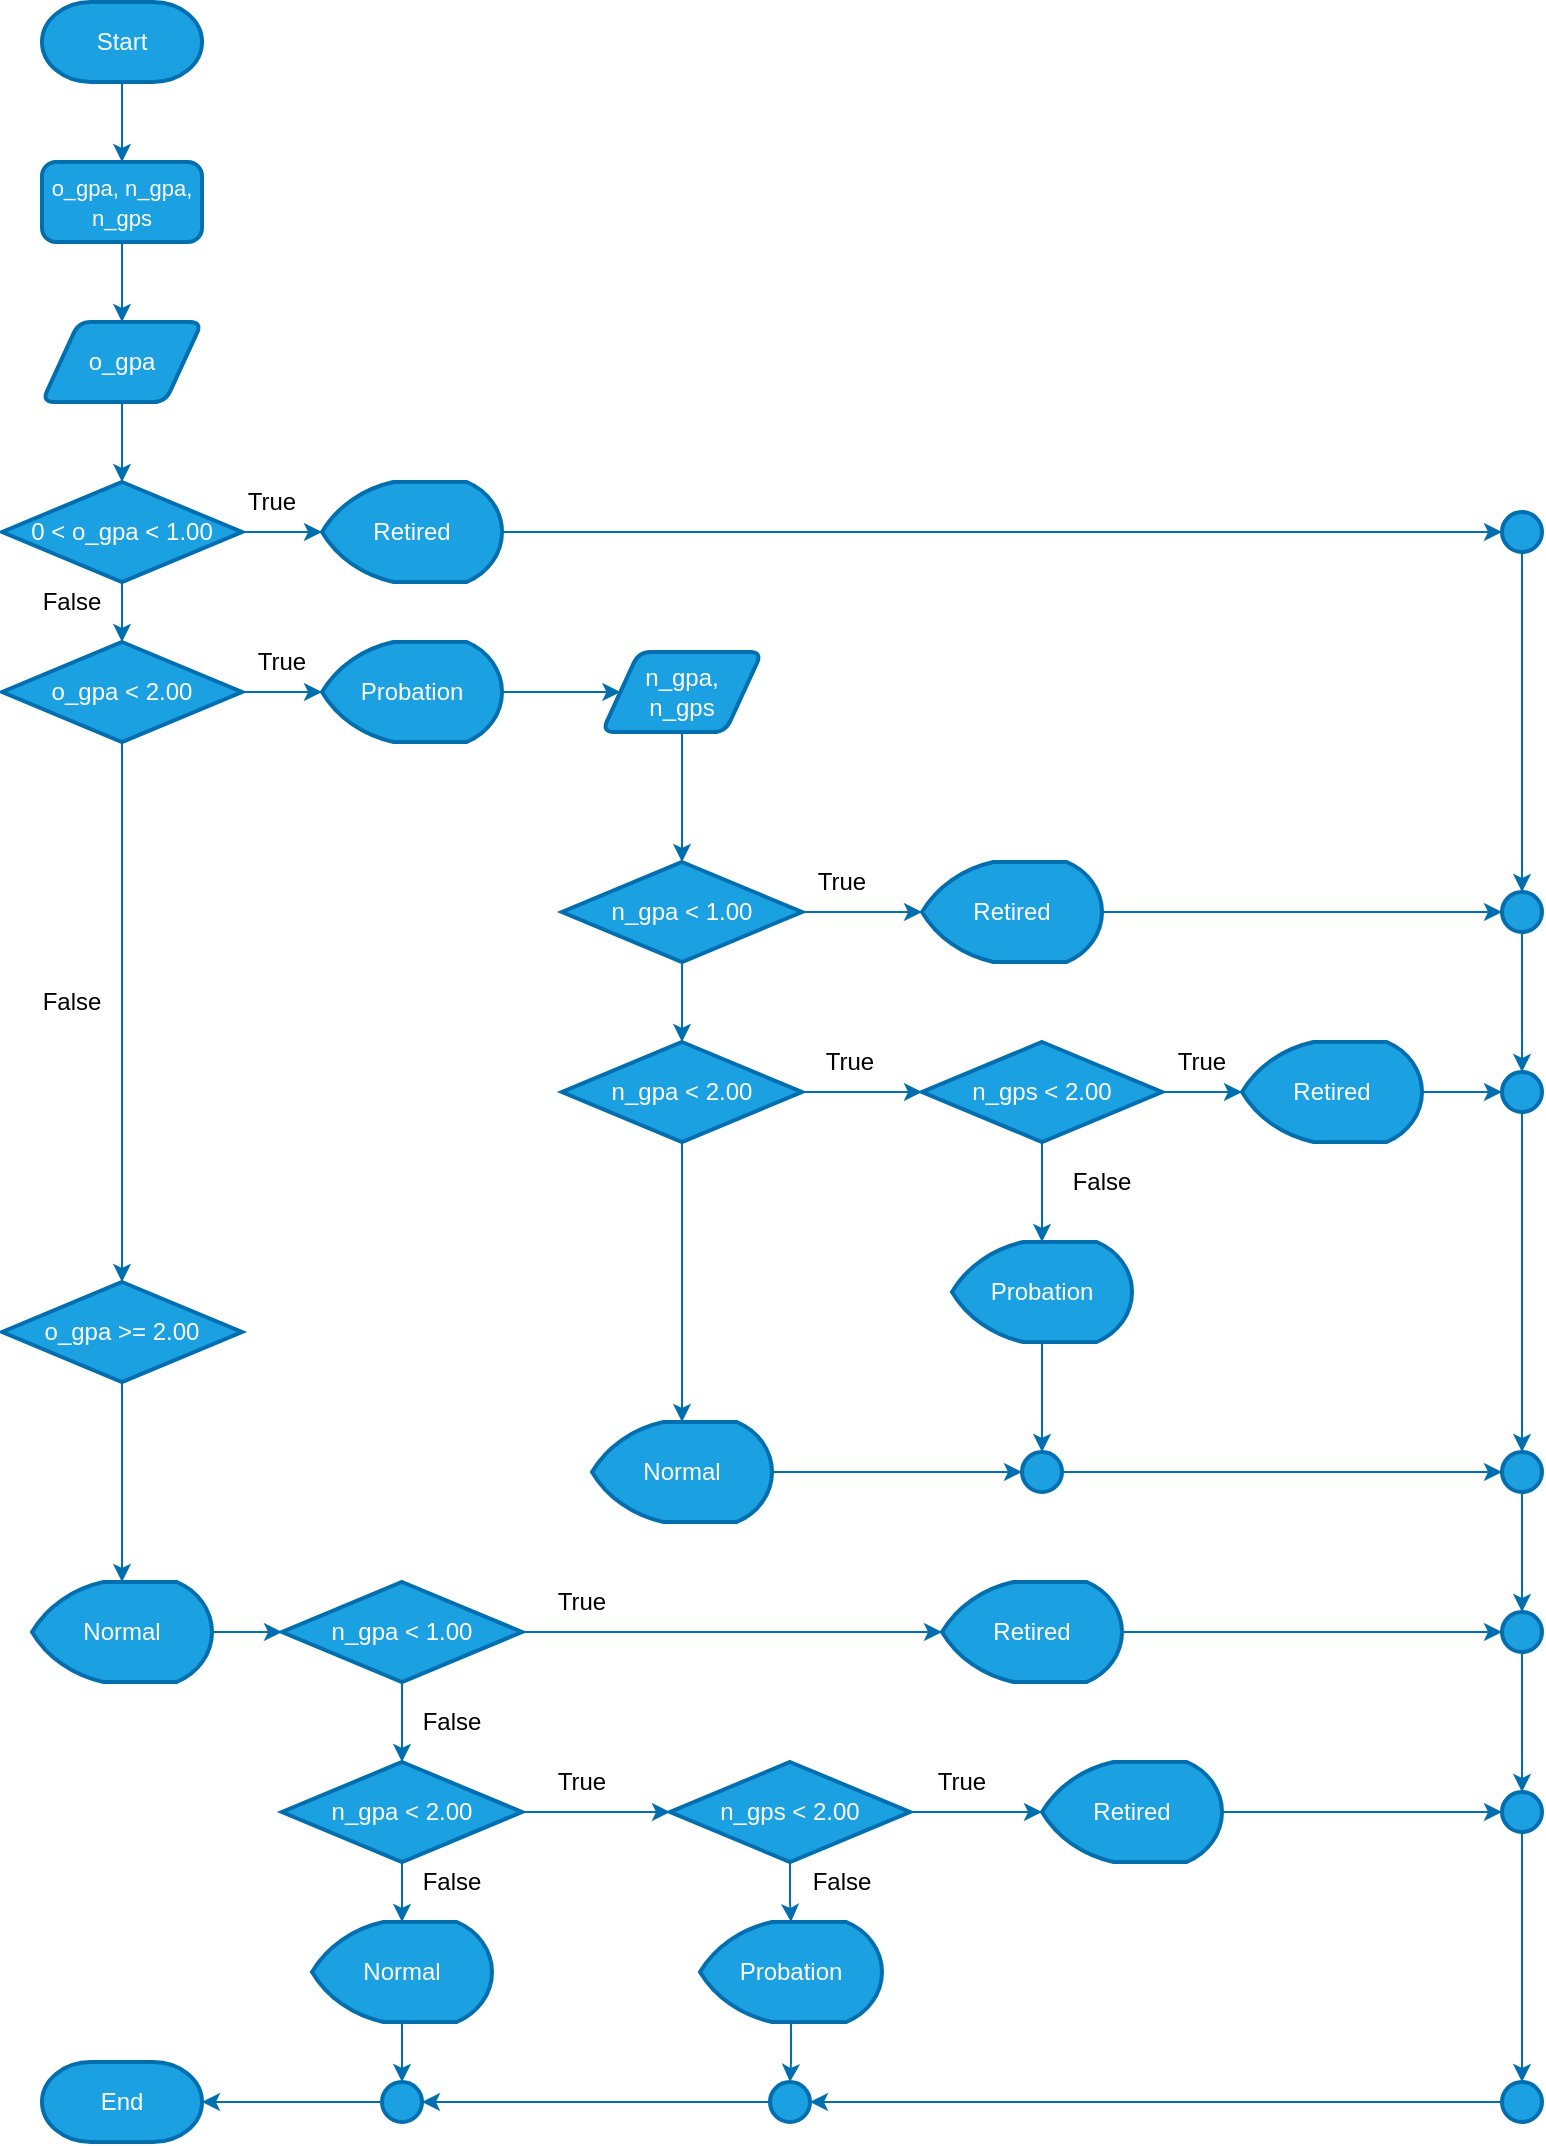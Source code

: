 <mxfile version="14.9.6" type="github" pages="6">
  <diagram id="u83BWcFoSiqOsLJ_eye8" name="Page-1">
    <mxGraphModel dx="786" dy="699" grid="1" gridSize="10" guides="1" tooltips="1" connect="1" arrows="1" fold="1" page="1" pageScale="1" pageWidth="827" pageHeight="1169" math="0" shadow="0">
      <root>
        <mxCell id="0" />
        <mxCell id="1" parent="0" />
        <mxCell id="Qdy37N5gB0tk9F52WcXk-3" value="" style="edgeStyle=orthogonalEdgeStyle;rounded=0;orthogonalLoop=1;jettySize=auto;html=1;fillColor=#1ba1e2;strokeColor=#006EAF;" parent="1" source="Qdy37N5gB0tk9F52WcXk-1" target="Qdy37N5gB0tk9F52WcXk-2" edge="1">
          <mxGeometry relative="1" as="geometry" />
        </mxCell>
        <mxCell id="Qdy37N5gB0tk9F52WcXk-1" value="Start" style="strokeWidth=2;html=1;shape=mxgraph.flowchart.terminator;whiteSpace=wrap;fillColor=#1ba1e2;strokeColor=#006EAF;fontColor=#ffffff;" parent="1" vertex="1">
          <mxGeometry x="40" y="20" width="80" height="40" as="geometry" />
        </mxCell>
        <mxCell id="Qdy37N5gB0tk9F52WcXk-6" value="" style="edgeStyle=orthogonalEdgeStyle;rounded=0;orthogonalLoop=1;jettySize=auto;html=1;fillColor=#1ba1e2;strokeColor=#006EAF;" parent="1" source="Qdy37N5gB0tk9F52WcXk-2" target="Qdy37N5gB0tk9F52WcXk-5" edge="1">
          <mxGeometry relative="1" as="geometry" />
        </mxCell>
        <mxCell id="Qdy37N5gB0tk9F52WcXk-2" value="&lt;font style=&quot;font-size: 11px&quot;&gt;o_gpa, n_gpa,&lt;br&gt;n_gps&lt;/font&gt;" style="rounded=1;whiteSpace=wrap;html=1;absoluteArcSize=1;arcSize=14;strokeWidth=2;fillColor=#1ba1e2;strokeColor=#006EAF;fontColor=#ffffff;" parent="1" vertex="1">
          <mxGeometry x="40" y="100" width="80" height="40" as="geometry" />
        </mxCell>
        <mxCell id="Qdy37N5gB0tk9F52WcXk-9" value="" style="edgeStyle=orthogonalEdgeStyle;rounded=0;orthogonalLoop=1;jettySize=auto;html=1;fillColor=#1ba1e2;strokeColor=#006EAF;" parent="1" source="Qdy37N5gB0tk9F52WcXk-5" target="Qdy37N5gB0tk9F52WcXk-8" edge="1">
          <mxGeometry relative="1" as="geometry" />
        </mxCell>
        <mxCell id="Qdy37N5gB0tk9F52WcXk-5" value="o_gpa" style="shape=parallelogram;html=1;strokeWidth=2;perimeter=parallelogramPerimeter;whiteSpace=wrap;rounded=1;arcSize=12;size=0.23;fillColor=#1ba1e2;strokeColor=#006EAF;fontColor=#ffffff;" parent="1" vertex="1">
          <mxGeometry x="40" y="180" width="80" height="40" as="geometry" />
        </mxCell>
        <mxCell id="Qdy37N5gB0tk9F52WcXk-11" value="" style="edgeStyle=orthogonalEdgeStyle;rounded=0;orthogonalLoop=1;jettySize=auto;html=1;fillColor=#1ba1e2;strokeColor=#006EAF;" parent="1" source="Qdy37N5gB0tk9F52WcXk-8" target="Qdy37N5gB0tk9F52WcXk-10" edge="1">
          <mxGeometry relative="1" as="geometry" />
        </mxCell>
        <mxCell id="Qdy37N5gB0tk9F52WcXk-15" value="" style="edgeStyle=orthogonalEdgeStyle;rounded=0;orthogonalLoop=1;jettySize=auto;html=1;fillColor=#1ba1e2;strokeColor=#006EAF;" parent="1" source="Qdy37N5gB0tk9F52WcXk-8" target="Qdy37N5gB0tk9F52WcXk-14" edge="1">
          <mxGeometry relative="1" as="geometry" />
        </mxCell>
        <mxCell id="Qdy37N5gB0tk9F52WcXk-8" value="0 &amp;lt; o_gpa &amp;lt; 1.00" style="strokeWidth=2;html=1;shape=mxgraph.flowchart.decision;whiteSpace=wrap;fillColor=#1ba1e2;strokeColor=#006EAF;fontColor=#ffffff;" parent="1" vertex="1">
          <mxGeometry x="20" y="260" width="120" height="50" as="geometry" />
        </mxCell>
        <mxCell id="Qdy37N5gB0tk9F52WcXk-13" value="" style="edgeStyle=orthogonalEdgeStyle;rounded=0;orthogonalLoop=1;jettySize=auto;html=1;fillColor=#1ba1e2;strokeColor=#006EAF;" parent="1" source="Qdy37N5gB0tk9F52WcXk-10" target="Qdy37N5gB0tk9F52WcXk-12" edge="1">
          <mxGeometry relative="1" as="geometry" />
        </mxCell>
        <mxCell id="Qdy37N5gB0tk9F52WcXk-17" value="" style="edgeStyle=orthogonalEdgeStyle;rounded=0;orthogonalLoop=1;jettySize=auto;html=1;fillColor=#1ba1e2;strokeColor=#006EAF;" parent="1" source="Qdy37N5gB0tk9F52WcXk-10" target="Qdy37N5gB0tk9F52WcXk-16" edge="1">
          <mxGeometry relative="1" as="geometry" />
        </mxCell>
        <mxCell id="Qdy37N5gB0tk9F52WcXk-10" value="o_gpa &amp;lt; 2.00" style="strokeWidth=2;html=1;shape=mxgraph.flowchart.decision;whiteSpace=wrap;fillColor=#1ba1e2;strokeColor=#006EAF;fontColor=#ffffff;" parent="1" vertex="1">
          <mxGeometry x="20" y="340" width="120" height="50" as="geometry" />
        </mxCell>
        <mxCell id="Qdy37N5gB0tk9F52WcXk-19" value="" style="edgeStyle=orthogonalEdgeStyle;rounded=0;orthogonalLoop=1;jettySize=auto;html=1;fillColor=#1ba1e2;strokeColor=#006EAF;" parent="1" source="Qdy37N5gB0tk9F52WcXk-12" target="Qdy37N5gB0tk9F52WcXk-18" edge="1">
          <mxGeometry relative="1" as="geometry" />
        </mxCell>
        <mxCell id="Qdy37N5gB0tk9F52WcXk-12" value="o_gpa &amp;gt;= 2.00" style="strokeWidth=2;html=1;shape=mxgraph.flowchart.decision;whiteSpace=wrap;fillColor=#1ba1e2;strokeColor=#006EAF;fontColor=#ffffff;" parent="1" vertex="1">
          <mxGeometry x="20" y="660" width="120" height="50" as="geometry" />
        </mxCell>
        <mxCell id="Qdy37N5gB0tk9F52WcXk-35" style="edgeStyle=orthogonalEdgeStyle;rounded=0;orthogonalLoop=1;jettySize=auto;html=1;entryX=0;entryY=0.5;entryDx=0;entryDy=0;entryPerimeter=0;fillColor=#1ba1e2;strokeColor=#006EAF;" parent="1" source="Qdy37N5gB0tk9F52WcXk-14" target="Qdy37N5gB0tk9F52WcXk-33" edge="1">
          <mxGeometry relative="1" as="geometry" />
        </mxCell>
        <mxCell id="Qdy37N5gB0tk9F52WcXk-14" value="Retired" style="strokeWidth=2;html=1;shape=mxgraph.flowchart.display;whiteSpace=wrap;fillColor=#1ba1e2;strokeColor=#006EAF;fontColor=#ffffff;" parent="1" vertex="1">
          <mxGeometry x="180" y="260" width="90" height="50" as="geometry" />
        </mxCell>
        <mxCell id="Qdy37N5gB0tk9F52WcXk-23" value="" style="edgeStyle=orthogonalEdgeStyle;rounded=0;orthogonalLoop=1;jettySize=auto;html=1;fillColor=#1ba1e2;strokeColor=#006EAF;" parent="1" source="Qdy37N5gB0tk9F52WcXk-16" target="Qdy37N5gB0tk9F52WcXk-22" edge="1">
          <mxGeometry relative="1" as="geometry" />
        </mxCell>
        <mxCell id="Qdy37N5gB0tk9F52WcXk-16" value="Probation" style="strokeWidth=2;html=1;shape=mxgraph.flowchart.display;whiteSpace=wrap;fillColor=#1ba1e2;strokeColor=#006EAF;fontColor=#ffffff;" parent="1" vertex="1">
          <mxGeometry x="180" y="340" width="90" height="50" as="geometry" />
        </mxCell>
        <mxCell id="Qdy37N5gB0tk9F52WcXk-60" value="" style="edgeStyle=orthogonalEdgeStyle;rounded=0;orthogonalLoop=1;jettySize=auto;html=1;fillColor=#1ba1e2;strokeColor=#006EAF;" parent="1" source="Qdy37N5gB0tk9F52WcXk-18" target="Qdy37N5gB0tk9F52WcXk-59" edge="1">
          <mxGeometry relative="1" as="geometry" />
        </mxCell>
        <mxCell id="Qdy37N5gB0tk9F52WcXk-18" value="Normal" style="strokeWidth=2;html=1;shape=mxgraph.flowchart.display;whiteSpace=wrap;fillColor=#1ba1e2;strokeColor=#006EAF;fontColor=#ffffff;" parent="1" vertex="1">
          <mxGeometry x="35" y="810" width="90" height="50" as="geometry" />
        </mxCell>
        <mxCell id="Qdy37N5gB0tk9F52WcXk-25" value="" style="edgeStyle=orthogonalEdgeStyle;rounded=0;orthogonalLoop=1;jettySize=auto;html=1;fillColor=#1ba1e2;strokeColor=#006EAF;" parent="1" source="Qdy37N5gB0tk9F52WcXk-22" target="Qdy37N5gB0tk9F52WcXk-24" edge="1">
          <mxGeometry relative="1" as="geometry" />
        </mxCell>
        <mxCell id="Qdy37N5gB0tk9F52WcXk-22" value="n_gpa,&lt;br&gt;n_gps" style="shape=parallelogram;html=1;strokeWidth=2;perimeter=parallelogramPerimeter;whiteSpace=wrap;rounded=1;arcSize=12;size=0.23;fillColor=#1ba1e2;strokeColor=#006EAF;fontColor=#ffffff;" parent="1" vertex="1">
          <mxGeometry x="320" y="345" width="80" height="40" as="geometry" />
        </mxCell>
        <mxCell id="Qdy37N5gB0tk9F52WcXk-28" value="" style="edgeStyle=orthogonalEdgeStyle;rounded=0;orthogonalLoop=1;jettySize=auto;html=1;fillColor=#1ba1e2;strokeColor=#006EAF;" parent="1" source="Qdy37N5gB0tk9F52WcXk-24" target="Qdy37N5gB0tk9F52WcXk-27" edge="1">
          <mxGeometry relative="1" as="geometry" />
        </mxCell>
        <mxCell id="Qdy37N5gB0tk9F52WcXk-40" value="" style="edgeStyle=orthogonalEdgeStyle;rounded=0;orthogonalLoop=1;jettySize=auto;html=1;fillColor=#1ba1e2;strokeColor=#006EAF;" parent="1" source="Qdy37N5gB0tk9F52WcXk-24" target="Qdy37N5gB0tk9F52WcXk-39" edge="1">
          <mxGeometry relative="1" as="geometry" />
        </mxCell>
        <mxCell id="Qdy37N5gB0tk9F52WcXk-24" value="n_gpa &amp;lt; 1.00" style="strokeWidth=2;html=1;shape=mxgraph.flowchart.decision;whiteSpace=wrap;fillColor=#1ba1e2;strokeColor=#006EAF;fontColor=#ffffff;" parent="1" vertex="1">
          <mxGeometry x="300" y="450" width="120" height="50" as="geometry" />
        </mxCell>
        <mxCell id="Qdy37N5gB0tk9F52WcXk-31" value="" style="edgeStyle=orthogonalEdgeStyle;rounded=0;orthogonalLoop=1;jettySize=auto;html=1;fillColor=#1ba1e2;strokeColor=#006EAF;" parent="1" source="Qdy37N5gB0tk9F52WcXk-27" target="Qdy37N5gB0tk9F52WcXk-30" edge="1">
          <mxGeometry relative="1" as="geometry" />
        </mxCell>
        <mxCell id="Qdy37N5gB0tk9F52WcXk-27" value="Retired" style="strokeWidth=2;html=1;shape=mxgraph.flowchart.display;whiteSpace=wrap;fillColor=#1ba1e2;strokeColor=#006EAF;fontColor=#ffffff;" parent="1" vertex="1">
          <mxGeometry x="480" y="450" width="90" height="50" as="geometry" />
        </mxCell>
        <mxCell id="Qdy37N5gB0tk9F52WcXk-51" value="" style="edgeStyle=orthogonalEdgeStyle;rounded=0;orthogonalLoop=1;jettySize=auto;html=1;fillColor=#1ba1e2;strokeColor=#006EAF;" parent="1" source="Qdy37N5gB0tk9F52WcXk-30" target="Qdy37N5gB0tk9F52WcXk-49" edge="1">
          <mxGeometry relative="1" as="geometry" />
        </mxCell>
        <mxCell id="Qdy37N5gB0tk9F52WcXk-30" value="" style="strokeWidth=2;html=1;shape=mxgraph.flowchart.start_2;whiteSpace=wrap;fillColor=#1ba1e2;strokeColor=#006EAF;fontColor=#ffffff;" parent="1" vertex="1">
          <mxGeometry x="770" y="465" width="20" height="20" as="geometry" />
        </mxCell>
        <mxCell id="Qdy37N5gB0tk9F52WcXk-36" value="" style="edgeStyle=orthogonalEdgeStyle;rounded=0;orthogonalLoop=1;jettySize=auto;html=1;fillColor=#1ba1e2;strokeColor=#006EAF;" parent="1" source="Qdy37N5gB0tk9F52WcXk-33" target="Qdy37N5gB0tk9F52WcXk-30" edge="1">
          <mxGeometry relative="1" as="geometry" />
        </mxCell>
        <mxCell id="Qdy37N5gB0tk9F52WcXk-33" value="" style="strokeWidth=2;html=1;shape=mxgraph.flowchart.start_2;whiteSpace=wrap;fillColor=#1ba1e2;strokeColor=#006EAF;fontColor=#ffffff;" parent="1" vertex="1">
          <mxGeometry x="770" y="275" width="20" height="20" as="geometry" />
        </mxCell>
        <mxCell id="Qdy37N5gB0tk9F52WcXk-46" value="" style="edgeStyle=orthogonalEdgeStyle;rounded=0;orthogonalLoop=1;jettySize=auto;html=1;fillColor=#1ba1e2;strokeColor=#006EAF;" parent="1" source="Qdy37N5gB0tk9F52WcXk-39" target="Qdy37N5gB0tk9F52WcXk-45" edge="1">
          <mxGeometry relative="1" as="geometry" />
        </mxCell>
        <mxCell id="Qdy37N5gB0tk9F52WcXk-53" value="" style="edgeStyle=orthogonalEdgeStyle;rounded=0;orthogonalLoop=1;jettySize=auto;html=1;fillColor=#1ba1e2;strokeColor=#006EAF;" parent="1" source="Qdy37N5gB0tk9F52WcXk-39" target="Qdy37N5gB0tk9F52WcXk-52" edge="1">
          <mxGeometry relative="1" as="geometry" />
        </mxCell>
        <mxCell id="Qdy37N5gB0tk9F52WcXk-39" value="n_gpa &amp;lt; 2.00" style="strokeWidth=2;html=1;shape=mxgraph.flowchart.decision;whiteSpace=wrap;fillColor=#1ba1e2;strokeColor=#006EAF;fontColor=#ffffff;" parent="1" vertex="1">
          <mxGeometry x="300" y="540" width="120" height="50" as="geometry" />
        </mxCell>
        <mxCell id="Qdy37N5gB0tk9F52WcXk-48" value="" style="edgeStyle=orthogonalEdgeStyle;rounded=0;orthogonalLoop=1;jettySize=auto;html=1;fillColor=#1ba1e2;strokeColor=#006EAF;" parent="1" source="Qdy37N5gB0tk9F52WcXk-45" target="Qdy37N5gB0tk9F52WcXk-47" edge="1">
          <mxGeometry relative="1" as="geometry" />
        </mxCell>
        <mxCell id="Qdy37N5gB0tk9F52WcXk-65" value="" style="edgeStyle=orthogonalEdgeStyle;rounded=0;orthogonalLoop=1;jettySize=auto;html=1;fillColor=#1ba1e2;strokeColor=#006EAF;" parent="1" source="Qdy37N5gB0tk9F52WcXk-45" target="Qdy37N5gB0tk9F52WcXk-64" edge="1">
          <mxGeometry relative="1" as="geometry" />
        </mxCell>
        <mxCell id="Qdy37N5gB0tk9F52WcXk-45" value="n_gps &amp;lt; 2.00" style="strokeWidth=2;html=1;shape=mxgraph.flowchart.decision;whiteSpace=wrap;fillColor=#1ba1e2;strokeColor=#006EAF;fontColor=#ffffff;" parent="1" vertex="1">
          <mxGeometry x="480" y="540" width="120" height="50" as="geometry" />
        </mxCell>
        <mxCell id="Qdy37N5gB0tk9F52WcXk-50" value="" style="edgeStyle=orthogonalEdgeStyle;rounded=0;orthogonalLoop=1;jettySize=auto;html=1;fillColor=#1ba1e2;strokeColor=#006EAF;" parent="1" source="Qdy37N5gB0tk9F52WcXk-47" target="Qdy37N5gB0tk9F52WcXk-49" edge="1">
          <mxGeometry relative="1" as="geometry" />
        </mxCell>
        <mxCell id="Qdy37N5gB0tk9F52WcXk-47" value="Retired" style="strokeWidth=2;html=1;shape=mxgraph.flowchart.display;whiteSpace=wrap;fillColor=#1ba1e2;strokeColor=#006EAF;fontColor=#ffffff;" parent="1" vertex="1">
          <mxGeometry x="640" y="540" width="90" height="50" as="geometry" />
        </mxCell>
        <mxCell id="Qdy37N5gB0tk9F52WcXk-57" value="" style="edgeStyle=orthogonalEdgeStyle;rounded=0;orthogonalLoop=1;jettySize=auto;html=1;fillColor=#1ba1e2;strokeColor=#006EAF;" parent="1" source="Qdy37N5gB0tk9F52WcXk-49" target="Qdy37N5gB0tk9F52WcXk-55" edge="1">
          <mxGeometry relative="1" as="geometry" />
        </mxCell>
        <mxCell id="Qdy37N5gB0tk9F52WcXk-49" value="" style="strokeWidth=2;html=1;shape=mxgraph.flowchart.start_2;whiteSpace=wrap;fillColor=#1ba1e2;strokeColor=#006EAF;fontColor=#ffffff;" parent="1" vertex="1">
          <mxGeometry x="770" y="555" width="20" height="20" as="geometry" />
        </mxCell>
        <mxCell id="Qdy37N5gB0tk9F52WcXk-69" style="edgeStyle=orthogonalEdgeStyle;rounded=0;orthogonalLoop=1;jettySize=auto;html=1;entryX=0;entryY=0.5;entryDx=0;entryDy=0;entryPerimeter=0;fillColor=#1ba1e2;strokeColor=#006EAF;" parent="1" source="Qdy37N5gB0tk9F52WcXk-52" target="Qdy37N5gB0tk9F52WcXk-68" edge="1">
          <mxGeometry relative="1" as="geometry" />
        </mxCell>
        <mxCell id="Qdy37N5gB0tk9F52WcXk-52" value="Normal" style="strokeWidth=2;html=1;shape=mxgraph.flowchart.display;whiteSpace=wrap;fillColor=#1ba1e2;strokeColor=#006EAF;fontColor=#ffffff;" parent="1" vertex="1">
          <mxGeometry x="315" y="730" width="90" height="50" as="geometry" />
        </mxCell>
        <mxCell id="Qdy37N5gB0tk9F52WcXk-75" value="" style="edgeStyle=orthogonalEdgeStyle;rounded=0;orthogonalLoop=1;jettySize=auto;html=1;fillColor=#1ba1e2;strokeColor=#006EAF;" parent="1" source="Qdy37N5gB0tk9F52WcXk-55" target="Qdy37N5gB0tk9F52WcXk-73" edge="1">
          <mxGeometry relative="1" as="geometry" />
        </mxCell>
        <mxCell id="Qdy37N5gB0tk9F52WcXk-55" value="" style="strokeWidth=2;html=1;shape=mxgraph.flowchart.start_2;whiteSpace=wrap;fillColor=#1ba1e2;strokeColor=#006EAF;fontColor=#ffffff;" parent="1" vertex="1">
          <mxGeometry x="770" y="745" width="20" height="20" as="geometry" />
        </mxCell>
        <mxCell id="Qdy37N5gB0tk9F52WcXk-62" value="" style="edgeStyle=orthogonalEdgeStyle;rounded=0;orthogonalLoop=1;jettySize=auto;html=1;fillColor=#1ba1e2;strokeColor=#006EAF;" parent="1" source="Qdy37N5gB0tk9F52WcXk-59" target="Qdy37N5gB0tk9F52WcXk-61" edge="1">
          <mxGeometry relative="1" as="geometry" />
        </mxCell>
        <mxCell id="Qdy37N5gB0tk9F52WcXk-72" value="" style="edgeStyle=orthogonalEdgeStyle;rounded=0;orthogonalLoop=1;jettySize=auto;html=1;fillColor=#1ba1e2;strokeColor=#006EAF;" parent="1" source="Qdy37N5gB0tk9F52WcXk-59" target="Qdy37N5gB0tk9F52WcXk-63" edge="1">
          <mxGeometry relative="1" as="geometry" />
        </mxCell>
        <mxCell id="Qdy37N5gB0tk9F52WcXk-59" value="n_gpa &amp;lt; 1.00" style="strokeWidth=2;html=1;shape=mxgraph.flowchart.decision;whiteSpace=wrap;fillColor=#1ba1e2;strokeColor=#006EAF;fontColor=#ffffff;" parent="1" vertex="1">
          <mxGeometry x="160" y="810" width="120" height="50" as="geometry" />
        </mxCell>
        <mxCell id="Qdy37N5gB0tk9F52WcXk-74" style="edgeStyle=orthogonalEdgeStyle;rounded=0;orthogonalLoop=1;jettySize=auto;html=1;exitX=1;exitY=0.5;exitDx=0;exitDy=0;exitPerimeter=0;entryX=0;entryY=0.5;entryDx=0;entryDy=0;entryPerimeter=0;fillColor=#1ba1e2;strokeColor=#006EAF;" parent="1" source="Qdy37N5gB0tk9F52WcXk-61" target="Qdy37N5gB0tk9F52WcXk-73" edge="1">
          <mxGeometry relative="1" as="geometry" />
        </mxCell>
        <mxCell id="Qdy37N5gB0tk9F52WcXk-61" value="Retired" style="strokeWidth=2;html=1;shape=mxgraph.flowchart.display;whiteSpace=wrap;fillColor=#1ba1e2;strokeColor=#006EAF;fontColor=#ffffff;" parent="1" vertex="1">
          <mxGeometry x="490" y="810" width="90" height="50" as="geometry" />
        </mxCell>
        <mxCell id="Qdy37N5gB0tk9F52WcXk-77" value="" style="edgeStyle=orthogonalEdgeStyle;rounded=0;orthogonalLoop=1;jettySize=auto;html=1;fillColor=#1ba1e2;strokeColor=#006EAF;" parent="1" source="Qdy37N5gB0tk9F52WcXk-63" target="Qdy37N5gB0tk9F52WcXk-76" edge="1">
          <mxGeometry relative="1" as="geometry" />
        </mxCell>
        <mxCell id="Qdy37N5gB0tk9F52WcXk-79" value="" style="edgeStyle=orthogonalEdgeStyle;rounded=0;orthogonalLoop=1;jettySize=auto;html=1;fillColor=#1ba1e2;strokeColor=#006EAF;" parent="1" source="Qdy37N5gB0tk9F52WcXk-63" target="Qdy37N5gB0tk9F52WcXk-78" edge="1">
          <mxGeometry relative="1" as="geometry" />
        </mxCell>
        <mxCell id="Qdy37N5gB0tk9F52WcXk-63" value="n_gpa &amp;lt; 2.00" style="strokeWidth=2;html=1;shape=mxgraph.flowchart.decision;whiteSpace=wrap;fillColor=#1ba1e2;strokeColor=#006EAF;fontColor=#ffffff;" parent="1" vertex="1">
          <mxGeometry x="160" y="900" width="120" height="50" as="geometry" />
        </mxCell>
        <mxCell id="Qdy37N5gB0tk9F52WcXk-71" value="" style="edgeStyle=orthogonalEdgeStyle;rounded=0;orthogonalLoop=1;jettySize=auto;html=1;fillColor=#1ba1e2;strokeColor=#006EAF;" parent="1" source="Qdy37N5gB0tk9F52WcXk-64" target="Qdy37N5gB0tk9F52WcXk-68" edge="1">
          <mxGeometry relative="1" as="geometry" />
        </mxCell>
        <mxCell id="Qdy37N5gB0tk9F52WcXk-64" value="Probation" style="strokeWidth=2;html=1;shape=mxgraph.flowchart.display;whiteSpace=wrap;fillColor=#1ba1e2;strokeColor=#006EAF;fontColor=#ffffff;" parent="1" vertex="1">
          <mxGeometry x="495" y="640" width="90" height="50" as="geometry" />
        </mxCell>
        <mxCell id="Qdy37N5gB0tk9F52WcXk-70" style="edgeStyle=orthogonalEdgeStyle;rounded=0;orthogonalLoop=1;jettySize=auto;html=1;entryX=0;entryY=0.5;entryDx=0;entryDy=0;entryPerimeter=0;fillColor=#1ba1e2;strokeColor=#006EAF;" parent="1" source="Qdy37N5gB0tk9F52WcXk-68" target="Qdy37N5gB0tk9F52WcXk-55" edge="1">
          <mxGeometry relative="1" as="geometry" />
        </mxCell>
        <mxCell id="Qdy37N5gB0tk9F52WcXk-68" value="" style="strokeWidth=2;html=1;shape=mxgraph.flowchart.start_2;whiteSpace=wrap;fillColor=#1ba1e2;strokeColor=#006EAF;fontColor=#ffffff;" parent="1" vertex="1">
          <mxGeometry x="530" y="745" width="20" height="20" as="geometry" />
        </mxCell>
        <mxCell id="Qdy37N5gB0tk9F52WcXk-87" value="" style="edgeStyle=orthogonalEdgeStyle;rounded=0;orthogonalLoop=1;jettySize=auto;html=1;fillColor=#1ba1e2;strokeColor=#006EAF;" parent="1" source="Qdy37N5gB0tk9F52WcXk-73" target="Qdy37N5gB0tk9F52WcXk-84" edge="1">
          <mxGeometry relative="1" as="geometry" />
        </mxCell>
        <mxCell id="Qdy37N5gB0tk9F52WcXk-73" value="" style="strokeWidth=2;html=1;shape=mxgraph.flowchart.start_2;whiteSpace=wrap;fillColor=#1ba1e2;strokeColor=#006EAF;fontColor=#ffffff;" parent="1" vertex="1">
          <mxGeometry x="770" y="825" width="20" height="20" as="geometry" />
        </mxCell>
        <mxCell id="Qdy37N5gB0tk9F52WcXk-81" value="" style="edgeStyle=orthogonalEdgeStyle;rounded=0;orthogonalLoop=1;jettySize=auto;html=1;fillColor=#1ba1e2;strokeColor=#006EAF;" parent="1" source="Qdy37N5gB0tk9F52WcXk-76" target="Qdy37N5gB0tk9F52WcXk-80" edge="1">
          <mxGeometry relative="1" as="geometry" />
        </mxCell>
        <mxCell id="Qdy37N5gB0tk9F52WcXk-83" value="" style="edgeStyle=orthogonalEdgeStyle;rounded=0;orthogonalLoop=1;jettySize=auto;html=1;fillColor=#1ba1e2;strokeColor=#006EAF;" parent="1" source="Qdy37N5gB0tk9F52WcXk-76" target="Qdy37N5gB0tk9F52WcXk-82" edge="1">
          <mxGeometry relative="1" as="geometry" />
        </mxCell>
        <mxCell id="Qdy37N5gB0tk9F52WcXk-76" value="n_gps &amp;lt; 2.00" style="strokeWidth=2;html=1;shape=mxgraph.flowchart.decision;whiteSpace=wrap;fillColor=#1ba1e2;strokeColor=#006EAF;fontColor=#ffffff;" parent="1" vertex="1">
          <mxGeometry x="354" y="900" width="120" height="50" as="geometry" />
        </mxCell>
        <mxCell id="Qdy37N5gB0tk9F52WcXk-95" value="" style="edgeStyle=orthogonalEdgeStyle;rounded=0;orthogonalLoop=1;jettySize=auto;html=1;fillColor=#1ba1e2;strokeColor=#006EAF;" parent="1" source="Qdy37N5gB0tk9F52WcXk-78" target="Qdy37N5gB0tk9F52WcXk-91" edge="1">
          <mxGeometry relative="1" as="geometry" />
        </mxCell>
        <mxCell id="Qdy37N5gB0tk9F52WcXk-78" value="Normal" style="strokeWidth=2;html=1;shape=mxgraph.flowchart.display;whiteSpace=wrap;fillColor=#1ba1e2;strokeColor=#006EAF;fontColor=#ffffff;" parent="1" vertex="1">
          <mxGeometry x="175" y="980" width="90" height="50" as="geometry" />
        </mxCell>
        <mxCell id="Qdy37N5gB0tk9F52WcXk-86" style="edgeStyle=orthogonalEdgeStyle;rounded=0;orthogonalLoop=1;jettySize=auto;html=1;entryX=0;entryY=0.5;entryDx=0;entryDy=0;entryPerimeter=0;fillColor=#1ba1e2;strokeColor=#006EAF;" parent="1" source="Qdy37N5gB0tk9F52WcXk-80" target="Qdy37N5gB0tk9F52WcXk-84" edge="1">
          <mxGeometry relative="1" as="geometry" />
        </mxCell>
        <mxCell id="Qdy37N5gB0tk9F52WcXk-80" value="Retired" style="strokeWidth=2;html=1;shape=mxgraph.flowchart.display;whiteSpace=wrap;fillColor=#1ba1e2;strokeColor=#006EAF;fontColor=#ffffff;" parent="1" vertex="1">
          <mxGeometry x="540" y="900" width="90" height="50" as="geometry" />
        </mxCell>
        <mxCell id="Qdy37N5gB0tk9F52WcXk-94" value="" style="edgeStyle=orthogonalEdgeStyle;rounded=0;orthogonalLoop=1;jettySize=auto;html=1;fillColor=#1ba1e2;strokeColor=#006EAF;" parent="1" source="Qdy37N5gB0tk9F52WcXk-82" target="Qdy37N5gB0tk9F52WcXk-92" edge="1">
          <mxGeometry relative="1" as="geometry" />
        </mxCell>
        <mxCell id="Qdy37N5gB0tk9F52WcXk-82" value="Probation" style="strokeWidth=2;html=1;shape=mxgraph.flowchart.display;whiteSpace=wrap;fillColor=#1ba1e2;strokeColor=#006EAF;fontColor=#ffffff;" parent="1" vertex="1">
          <mxGeometry x="369" y="980" width="91" height="50" as="geometry" />
        </mxCell>
        <mxCell id="Qdy37N5gB0tk9F52WcXk-90" value="" style="edgeStyle=orthogonalEdgeStyle;rounded=0;orthogonalLoop=1;jettySize=auto;html=1;fillColor=#1ba1e2;strokeColor=#006EAF;" parent="1" source="Qdy37N5gB0tk9F52WcXk-84" target="Qdy37N5gB0tk9F52WcXk-88" edge="1">
          <mxGeometry relative="1" as="geometry" />
        </mxCell>
        <mxCell id="Qdy37N5gB0tk9F52WcXk-84" value="" style="strokeWidth=2;html=1;shape=mxgraph.flowchart.start_2;whiteSpace=wrap;fillColor=#1ba1e2;strokeColor=#006EAF;fontColor=#ffffff;" parent="1" vertex="1">
          <mxGeometry x="770" y="915" width="20" height="20" as="geometry" />
        </mxCell>
        <mxCell id="Qdy37N5gB0tk9F52WcXk-96" style="edgeStyle=orthogonalEdgeStyle;rounded=0;orthogonalLoop=1;jettySize=auto;html=1;entryX=1;entryY=0.5;entryDx=0;entryDy=0;entryPerimeter=0;fillColor=#1ba1e2;strokeColor=#006EAF;" parent="1" source="Qdy37N5gB0tk9F52WcXk-88" target="Qdy37N5gB0tk9F52WcXk-92" edge="1">
          <mxGeometry relative="1" as="geometry" />
        </mxCell>
        <mxCell id="Qdy37N5gB0tk9F52WcXk-88" value="" style="strokeWidth=2;html=1;shape=mxgraph.flowchart.start_2;whiteSpace=wrap;fillColor=#1ba1e2;strokeColor=#006EAF;fontColor=#ffffff;" parent="1" vertex="1">
          <mxGeometry x="770" y="1060" width="20" height="20" as="geometry" />
        </mxCell>
        <mxCell id="Qdy37N5gB0tk9F52WcXk-99" value="" style="edgeStyle=orthogonalEdgeStyle;rounded=0;orthogonalLoop=1;jettySize=auto;html=1;fillColor=#1ba1e2;strokeColor=#006EAF;" parent="1" source="Qdy37N5gB0tk9F52WcXk-91" target="Qdy37N5gB0tk9F52WcXk-98" edge="1">
          <mxGeometry relative="1" as="geometry" />
        </mxCell>
        <mxCell id="Qdy37N5gB0tk9F52WcXk-91" value="" style="strokeWidth=2;html=1;shape=mxgraph.flowchart.start_2;whiteSpace=wrap;fillColor=#1ba1e2;strokeColor=#006EAF;fontColor=#ffffff;" parent="1" vertex="1">
          <mxGeometry x="210" y="1060" width="20" height="20" as="geometry" />
        </mxCell>
        <mxCell id="Qdy37N5gB0tk9F52WcXk-97" style="edgeStyle=orthogonalEdgeStyle;rounded=0;orthogonalLoop=1;jettySize=auto;html=1;fillColor=#1ba1e2;strokeColor=#006EAF;" parent="1" source="Qdy37N5gB0tk9F52WcXk-92" target="Qdy37N5gB0tk9F52WcXk-91" edge="1">
          <mxGeometry relative="1" as="geometry" />
        </mxCell>
        <mxCell id="Qdy37N5gB0tk9F52WcXk-92" value="" style="strokeWidth=2;html=1;shape=mxgraph.flowchart.start_2;whiteSpace=wrap;fillColor=#1ba1e2;strokeColor=#006EAF;fontColor=#ffffff;" parent="1" vertex="1">
          <mxGeometry x="404" y="1060" width="20" height="20" as="geometry" />
        </mxCell>
        <mxCell id="Qdy37N5gB0tk9F52WcXk-98" value="End" style="strokeWidth=2;html=1;shape=mxgraph.flowchart.terminator;whiteSpace=wrap;fillColor=#1ba1e2;strokeColor=#006EAF;fontColor=#ffffff;" parent="1" vertex="1">
          <mxGeometry x="40" y="1050" width="80" height="40" as="geometry" />
        </mxCell>
        <mxCell id="dl7yZBQFHoHbbI8nQGoI-1" value="True" style="text;html=1;strokeColor=none;fillColor=none;align=center;verticalAlign=middle;whiteSpace=wrap;rounded=0;" parent="1" vertex="1">
          <mxGeometry x="135" y="260" width="40" height="20" as="geometry" />
        </mxCell>
        <mxCell id="dl7yZBQFHoHbbI8nQGoI-2" value="False" style="text;html=1;strokeColor=none;fillColor=none;align=center;verticalAlign=middle;whiteSpace=wrap;rounded=0;" parent="1" vertex="1">
          <mxGeometry x="35" y="310" width="40" height="20" as="geometry" />
        </mxCell>
        <mxCell id="dl7yZBQFHoHbbI8nQGoI-3" value="False" style="text;html=1;strokeColor=none;fillColor=none;align=center;verticalAlign=middle;whiteSpace=wrap;rounded=0;" parent="1" vertex="1">
          <mxGeometry x="35" y="510" width="40" height="20" as="geometry" />
        </mxCell>
        <mxCell id="dl7yZBQFHoHbbI8nQGoI-4" value="True" style="text;html=1;strokeColor=none;fillColor=none;align=center;verticalAlign=middle;whiteSpace=wrap;rounded=0;" parent="1" vertex="1">
          <mxGeometry x="140" y="340" width="40" height="20" as="geometry" />
        </mxCell>
        <mxCell id="dl7yZBQFHoHbbI8nQGoI-5" value="True" style="text;html=1;strokeColor=none;fillColor=none;align=center;verticalAlign=middle;whiteSpace=wrap;rounded=0;" parent="1" vertex="1">
          <mxGeometry x="420" y="450" width="40" height="20" as="geometry" />
        </mxCell>
        <mxCell id="dl7yZBQFHoHbbI8nQGoI-6" value="True" style="text;html=1;strokeColor=none;fillColor=none;align=center;verticalAlign=middle;whiteSpace=wrap;rounded=0;" parent="1" vertex="1">
          <mxGeometry x="424" y="540" width="40" height="20" as="geometry" />
        </mxCell>
        <mxCell id="dl7yZBQFHoHbbI8nQGoI-8" value="True" style="text;html=1;strokeColor=none;fillColor=none;align=center;verticalAlign=middle;whiteSpace=wrap;rounded=0;" parent="1" vertex="1">
          <mxGeometry x="600" y="540" width="40" height="20" as="geometry" />
        </mxCell>
        <mxCell id="dl7yZBQFHoHbbI8nQGoI-9" value="True" style="text;html=1;strokeColor=none;fillColor=none;align=center;verticalAlign=middle;whiteSpace=wrap;rounded=0;" parent="1" vertex="1">
          <mxGeometry x="290" y="810" width="40" height="20" as="geometry" />
        </mxCell>
        <mxCell id="dl7yZBQFHoHbbI8nQGoI-10" value="False" style="text;html=1;strokeColor=none;fillColor=none;align=center;verticalAlign=middle;whiteSpace=wrap;rounded=0;" parent="1" vertex="1">
          <mxGeometry x="225" y="870" width="40" height="20" as="geometry" />
        </mxCell>
        <mxCell id="dl7yZBQFHoHbbI8nQGoI-11" value="False" style="text;html=1;strokeColor=none;fillColor=none;align=center;verticalAlign=middle;whiteSpace=wrap;rounded=0;" parent="1" vertex="1">
          <mxGeometry x="225" y="950" width="40" height="20" as="geometry" />
        </mxCell>
        <mxCell id="dl7yZBQFHoHbbI8nQGoI-12" value="True" style="text;html=1;strokeColor=none;fillColor=none;align=center;verticalAlign=middle;whiteSpace=wrap;rounded=0;" parent="1" vertex="1">
          <mxGeometry x="290" y="900" width="40" height="20" as="geometry" />
        </mxCell>
        <mxCell id="dl7yZBQFHoHbbI8nQGoI-13" value="True" style="text;html=1;strokeColor=none;fillColor=none;align=center;verticalAlign=middle;whiteSpace=wrap;rounded=0;" parent="1" vertex="1">
          <mxGeometry x="480" y="900" width="40" height="20" as="geometry" />
        </mxCell>
        <mxCell id="dl7yZBQFHoHbbI8nQGoI-14" value="False" style="text;html=1;strokeColor=none;fillColor=none;align=center;verticalAlign=middle;whiteSpace=wrap;rounded=0;" parent="1" vertex="1">
          <mxGeometry x="420" y="950" width="40" height="20" as="geometry" />
        </mxCell>
        <mxCell id="dl7yZBQFHoHbbI8nQGoI-15" value="False" style="text;html=1;strokeColor=none;fillColor=none;align=center;verticalAlign=middle;whiteSpace=wrap;rounded=0;" parent="1" vertex="1">
          <mxGeometry x="550" y="600" width="40" height="20" as="geometry" />
        </mxCell>
      </root>
    </mxGraphModel>
  </diagram>
  <diagram id="SpiMP1XrNbbB9bkPfUax" name="Page-2">
    <mxGraphModel dx="786" dy="699" grid="1" gridSize="10" guides="1" tooltips="1" connect="1" arrows="1" fold="1" page="1" pageScale="1" pageWidth="827" pageHeight="1169" math="0" shadow="0">
      <root>
        <mxCell id="MDnNEQiStWf7MFxtLacn-0" />
        <mxCell id="MDnNEQiStWf7MFxtLacn-1" parent="MDnNEQiStWf7MFxtLacn-0" />
        <mxCell id="URVUpKUmX9Gao0o6EtEd-2" value="" style="edgeStyle=orthogonalEdgeStyle;rounded=0;orthogonalLoop=1;jettySize=auto;html=1;fillColor=#1ba1e2;strokeColor=#006EAF;" parent="MDnNEQiStWf7MFxtLacn-1" source="URVUpKUmX9Gao0o6EtEd-0" target="URVUpKUmX9Gao0o6EtEd-1" edge="1">
          <mxGeometry relative="1" as="geometry" />
        </mxCell>
        <mxCell id="URVUpKUmX9Gao0o6EtEd-0" value="Start" style="strokeWidth=2;html=1;shape=mxgraph.flowchart.terminator;whiteSpace=wrap;fillColor=#1ba1e2;strokeColor=#006EAF;fontColor=#ffffff;" parent="MDnNEQiStWf7MFxtLacn-1" vertex="1">
          <mxGeometry x="64" y="20" width="80" height="40" as="geometry" />
        </mxCell>
        <mxCell id="URVUpKUmX9Gao0o6EtEd-5" value="" style="edgeStyle=orthogonalEdgeStyle;rounded=0;orthogonalLoop=1;jettySize=auto;html=1;fillColor=#1ba1e2;strokeColor=#006EAF;" parent="MDnNEQiStWf7MFxtLacn-1" source="URVUpKUmX9Gao0o6EtEd-1" target="URVUpKUmX9Gao0o6EtEd-3" edge="1">
          <mxGeometry relative="1" as="geometry" />
        </mxCell>
        <mxCell id="URVUpKUmX9Gao0o6EtEd-1" value="no1, no2,&lt;br&gt;opr, res" style="rounded=1;whiteSpace=wrap;html=1;absoluteArcSize=1;arcSize=14;strokeWidth=2;fillColor=#1ba1e2;strokeColor=#006EAF;fontColor=#ffffff;" parent="MDnNEQiStWf7MFxtLacn-1" vertex="1">
          <mxGeometry x="64" y="100" width="80" height="40" as="geometry" />
        </mxCell>
        <mxCell id="URVUpKUmX9Gao0o6EtEd-6" value="" style="edgeStyle=orthogonalEdgeStyle;rounded=0;orthogonalLoop=1;jettySize=auto;html=1;fillColor=#1ba1e2;strokeColor=#006EAF;" parent="MDnNEQiStWf7MFxtLacn-1" source="URVUpKUmX9Gao0o6EtEd-3" target="URVUpKUmX9Gao0o6EtEd-4" edge="1">
          <mxGeometry relative="1" as="geometry" />
        </mxCell>
        <mxCell id="URVUpKUmX9Gao0o6EtEd-3" value="no1" style="shape=parallelogram;html=1;strokeWidth=2;perimeter=parallelogramPerimeter;whiteSpace=wrap;rounded=1;arcSize=12;size=0.23;fillColor=#1ba1e2;strokeColor=#006EAF;fontColor=#ffffff;" parent="MDnNEQiStWf7MFxtLacn-1" vertex="1">
          <mxGeometry x="64" y="180" width="80" height="40" as="geometry" />
        </mxCell>
        <mxCell id="URVUpKUmX9Gao0o6EtEd-9" value="" style="edgeStyle=orthogonalEdgeStyle;rounded=0;orthogonalLoop=1;jettySize=auto;html=1;fillColor=#1ba1e2;strokeColor=#006EAF;" parent="MDnNEQiStWf7MFxtLacn-1" source="URVUpKUmX9Gao0o6EtEd-4" target="URVUpKUmX9Gao0o6EtEd-8" edge="1">
          <mxGeometry relative="1" as="geometry" />
        </mxCell>
        <mxCell id="URVUpKUmX9Gao0o6EtEd-4" value="no2" style="shape=parallelogram;html=1;strokeWidth=2;perimeter=parallelogramPerimeter;whiteSpace=wrap;rounded=1;arcSize=12;size=0.23;fillColor=#1ba1e2;strokeColor=#006EAF;fontColor=#ffffff;" parent="MDnNEQiStWf7MFxtLacn-1" vertex="1">
          <mxGeometry x="64" y="260" width="80" height="40" as="geometry" />
        </mxCell>
        <mxCell id="URVUpKUmX9Gao0o6EtEd-11" value="" style="edgeStyle=orthogonalEdgeStyle;rounded=0;orthogonalLoop=1;jettySize=auto;html=1;fillColor=#1ba1e2;strokeColor=#006EAF;" parent="MDnNEQiStWf7MFxtLacn-1" source="URVUpKUmX9Gao0o6EtEd-8" target="URVUpKUmX9Gao0o6EtEd-10" edge="1">
          <mxGeometry relative="1" as="geometry" />
        </mxCell>
        <mxCell id="URVUpKUmX9Gao0o6EtEd-8" value="Calculator Menu :&lt;br&gt;1. + , 2. - , 3. * , 4. / , 5. %" style="strokeWidth=2;html=1;shape=mxgraph.flowchart.display;whiteSpace=wrap;direction=east;fillColor=#1ba1e2;strokeColor=#006EAF;fontColor=#ffffff;" parent="MDnNEQiStWf7MFxtLacn-1" vertex="1">
          <mxGeometry x="24" y="350" width="160" height="80" as="geometry" />
        </mxCell>
        <mxCell id="fwNOYM0npNu2KT9dT_o9-0" value="" style="edgeStyle=orthogonalEdgeStyle;rounded=0;orthogonalLoop=1;jettySize=auto;html=1;fillColor=#1ba1e2;strokeColor=#006EAF;" parent="MDnNEQiStWf7MFxtLacn-1" source="URVUpKUmX9Gao0o6EtEd-10" target="URVUpKUmX9Gao0o6EtEd-12" edge="1">
          <mxGeometry relative="1" as="geometry" />
        </mxCell>
        <mxCell id="URVUpKUmX9Gao0o6EtEd-10" value="opr" style="shape=parallelogram;html=1;strokeWidth=2;perimeter=parallelogramPerimeter;whiteSpace=wrap;rounded=1;arcSize=12;size=0.23;fillColor=#1ba1e2;strokeColor=#006EAF;fontColor=#ffffff;" parent="MDnNEQiStWf7MFxtLacn-1" vertex="1">
          <mxGeometry x="234" y="370" width="80" height="40" as="geometry" />
        </mxCell>
        <mxCell id="fwNOYM0npNu2KT9dT_o9-2" value="" style="edgeStyle=orthogonalEdgeStyle;rounded=0;orthogonalLoop=1;jettySize=auto;html=1;fillColor=#1ba1e2;strokeColor=#006EAF;" parent="MDnNEQiStWf7MFxtLacn-1" source="URVUpKUmX9Gao0o6EtEd-12" target="fwNOYM0npNu2KT9dT_o9-1" edge="1">
          <mxGeometry relative="1" as="geometry" />
        </mxCell>
        <mxCell id="fwNOYM0npNu2KT9dT_o9-10" value="" style="edgeStyle=orthogonalEdgeStyle;rounded=0;orthogonalLoop=1;jettySize=auto;html=1;fillColor=#1ba1e2;strokeColor=#006EAF;" parent="MDnNEQiStWf7MFxtLacn-1" source="URVUpKUmX9Gao0o6EtEd-12" target="fwNOYM0npNu2KT9dT_o9-9" edge="1">
          <mxGeometry relative="1" as="geometry" />
        </mxCell>
        <mxCell id="URVUpKUmX9Gao0o6EtEd-12" value="opr == 1" style="strokeWidth=2;html=1;shape=mxgraph.flowchart.decision;whiteSpace=wrap;fillColor=#1ba1e2;strokeColor=#006EAF;fontColor=#ffffff;" parent="MDnNEQiStWf7MFxtLacn-1" vertex="1">
          <mxGeometry x="214" y="470" width="120" height="60" as="geometry" />
        </mxCell>
        <mxCell id="fwNOYM0npNu2KT9dT_o9-4" value="" style="edgeStyle=orthogonalEdgeStyle;rounded=0;orthogonalLoop=1;jettySize=auto;html=1;fillColor=#1ba1e2;strokeColor=#006EAF;" parent="MDnNEQiStWf7MFxtLacn-1" source="fwNOYM0npNu2KT9dT_o9-1" target="fwNOYM0npNu2KT9dT_o9-3" edge="1">
          <mxGeometry relative="1" as="geometry" />
        </mxCell>
        <mxCell id="fwNOYM0npNu2KT9dT_o9-18" value="" style="edgeStyle=orthogonalEdgeStyle;rounded=0;orthogonalLoop=1;jettySize=auto;html=1;fillColor=#1ba1e2;strokeColor=#006EAF;" parent="MDnNEQiStWf7MFxtLacn-1" source="fwNOYM0npNu2KT9dT_o9-1" target="fwNOYM0npNu2KT9dT_o9-16" edge="1">
          <mxGeometry relative="1" as="geometry" />
        </mxCell>
        <mxCell id="fwNOYM0npNu2KT9dT_o9-1" value="opr == 2" style="strokeWidth=2;html=1;shape=mxgraph.flowchart.decision;whiteSpace=wrap;fillColor=#1ba1e2;strokeColor=#006EAF;fontColor=#ffffff;" parent="MDnNEQiStWf7MFxtLacn-1" vertex="1">
          <mxGeometry x="214" y="570" width="120" height="60" as="geometry" />
        </mxCell>
        <mxCell id="fwNOYM0npNu2KT9dT_o9-6" value="" style="edgeStyle=orthogonalEdgeStyle;rounded=0;orthogonalLoop=1;jettySize=auto;html=1;fillColor=#1ba1e2;strokeColor=#006EAF;" parent="MDnNEQiStWf7MFxtLacn-1" source="fwNOYM0npNu2KT9dT_o9-3" target="fwNOYM0npNu2KT9dT_o9-5" edge="1">
          <mxGeometry relative="1" as="geometry" />
        </mxCell>
        <mxCell id="fwNOYM0npNu2KT9dT_o9-24" value="" style="edgeStyle=orthogonalEdgeStyle;rounded=0;orthogonalLoop=1;jettySize=auto;html=1;fillColor=#1ba1e2;strokeColor=#006EAF;" parent="MDnNEQiStWf7MFxtLacn-1" source="fwNOYM0npNu2KT9dT_o9-3" target="fwNOYM0npNu2KT9dT_o9-23" edge="1">
          <mxGeometry relative="1" as="geometry" />
        </mxCell>
        <mxCell id="fwNOYM0npNu2KT9dT_o9-3" value="opr == 3" style="strokeWidth=2;html=1;shape=mxgraph.flowchart.decision;whiteSpace=wrap;fillColor=#1ba1e2;strokeColor=#006EAF;fontColor=#ffffff;" parent="MDnNEQiStWf7MFxtLacn-1" vertex="1">
          <mxGeometry x="214" y="670" width="120" height="60" as="geometry" />
        </mxCell>
        <mxCell id="fwNOYM0npNu2KT9dT_o9-8" value="" style="edgeStyle=orthogonalEdgeStyle;rounded=0;orthogonalLoop=1;jettySize=auto;html=1;fillColor=#1ba1e2;strokeColor=#006EAF;" parent="MDnNEQiStWf7MFxtLacn-1" source="fwNOYM0npNu2KT9dT_o9-5" target="fwNOYM0npNu2KT9dT_o9-7" edge="1">
          <mxGeometry relative="1" as="geometry" />
        </mxCell>
        <mxCell id="fwNOYM0npNu2KT9dT_o9-34" value="" style="edgeStyle=orthogonalEdgeStyle;rounded=0;orthogonalLoop=1;jettySize=auto;html=1;fillColor=#1ba1e2;strokeColor=#006EAF;" parent="MDnNEQiStWf7MFxtLacn-1" source="fwNOYM0npNu2KT9dT_o9-5" target="fwNOYM0npNu2KT9dT_o9-30" edge="1">
          <mxGeometry relative="1" as="geometry" />
        </mxCell>
        <mxCell id="fwNOYM0npNu2KT9dT_o9-5" value="opr == 4" style="strokeWidth=2;html=1;shape=mxgraph.flowchart.decision;whiteSpace=wrap;fillColor=#1ba1e2;strokeColor=#006EAF;fontColor=#ffffff;" parent="MDnNEQiStWf7MFxtLacn-1" vertex="1">
          <mxGeometry x="214" y="770" width="120" height="60" as="geometry" />
        </mxCell>
        <mxCell id="fwNOYM0npNu2KT9dT_o9-35" value="" style="edgeStyle=orthogonalEdgeStyle;rounded=0;orthogonalLoop=1;jettySize=auto;html=1;fillColor=#1ba1e2;strokeColor=#006EAF;" parent="MDnNEQiStWf7MFxtLacn-1" source="fwNOYM0npNu2KT9dT_o9-7" target="fwNOYM0npNu2KT9dT_o9-31" edge="1">
          <mxGeometry relative="1" as="geometry" />
        </mxCell>
        <mxCell id="fwNOYM0npNu2KT9dT_o9-46" value="" style="edgeStyle=orthogonalEdgeStyle;rounded=0;orthogonalLoop=1;jettySize=auto;html=1;fillColor=#1ba1e2;strokeColor=#006EAF;" parent="MDnNEQiStWf7MFxtLacn-1" source="fwNOYM0npNu2KT9dT_o9-7" target="fwNOYM0npNu2KT9dT_o9-45" edge="1">
          <mxGeometry relative="1" as="geometry" />
        </mxCell>
        <mxCell id="fwNOYM0npNu2KT9dT_o9-7" value="opr == 5" style="strokeWidth=2;html=1;shape=mxgraph.flowchart.decision;whiteSpace=wrap;fillColor=#1ba1e2;strokeColor=#006EAF;fontColor=#ffffff;" parent="MDnNEQiStWf7MFxtLacn-1" vertex="1">
          <mxGeometry x="214" y="870" width="120" height="60" as="geometry" />
        </mxCell>
        <mxCell id="fwNOYM0npNu2KT9dT_o9-12" value="" style="edgeStyle=orthogonalEdgeStyle;rounded=0;orthogonalLoop=1;jettySize=auto;html=1;fillColor=#1ba1e2;strokeColor=#006EAF;" parent="MDnNEQiStWf7MFxtLacn-1" source="fwNOYM0npNu2KT9dT_o9-9" target="fwNOYM0npNu2KT9dT_o9-11" edge="1">
          <mxGeometry relative="1" as="geometry" />
        </mxCell>
        <mxCell id="fwNOYM0npNu2KT9dT_o9-9" value="res = no1 + no2" style="rounded=1;whiteSpace=wrap;html=1;absoluteArcSize=1;arcSize=14;strokeWidth=2;fillColor=#1ba1e2;strokeColor=#006EAF;fontColor=#ffffff;" parent="MDnNEQiStWf7MFxtLacn-1" vertex="1">
          <mxGeometry x="414" y="470" width="100" height="60" as="geometry" />
        </mxCell>
        <mxCell id="fwNOYM0npNu2KT9dT_o9-48" style="edgeStyle=orthogonalEdgeStyle;rounded=0;orthogonalLoop=1;jettySize=auto;html=1;entryX=0.5;entryY=0;entryDx=0;entryDy=0;entryPerimeter=0;fillColor=#1ba1e2;strokeColor=#006EAF;" parent="MDnNEQiStWf7MFxtLacn-1" source="fwNOYM0npNu2KT9dT_o9-11" target="fwNOYM0npNu2KT9dT_o9-20" edge="1">
          <mxGeometry relative="1" as="geometry" />
        </mxCell>
        <mxCell id="fwNOYM0npNu2KT9dT_o9-11" value="no1 + no2 = res" style="strokeWidth=2;html=1;shape=mxgraph.flowchart.display;whiteSpace=wrap;direction=east;fillColor=#1ba1e2;strokeColor=#006EAF;fontColor=#ffffff;" parent="MDnNEQiStWf7MFxtLacn-1" vertex="1">
          <mxGeometry x="584" y="470" width="130" height="60" as="geometry" />
        </mxCell>
        <mxCell id="fwNOYM0npNu2KT9dT_o9-19" value="" style="edgeStyle=orthogonalEdgeStyle;rounded=0;orthogonalLoop=1;jettySize=auto;html=1;fillColor=#1ba1e2;strokeColor=#006EAF;" parent="MDnNEQiStWf7MFxtLacn-1" source="fwNOYM0npNu2KT9dT_o9-16" target="fwNOYM0npNu2KT9dT_o9-17" edge="1">
          <mxGeometry relative="1" as="geometry" />
        </mxCell>
        <mxCell id="fwNOYM0npNu2KT9dT_o9-16" value="res = no1 - no2" style="rounded=1;whiteSpace=wrap;html=1;absoluteArcSize=1;arcSize=14;strokeWidth=2;fillColor=#1ba1e2;strokeColor=#006EAF;fontColor=#ffffff;" parent="MDnNEQiStWf7MFxtLacn-1" vertex="1">
          <mxGeometry x="414" y="570" width="100" height="60" as="geometry" />
        </mxCell>
        <mxCell id="fwNOYM0npNu2KT9dT_o9-21" value="" style="edgeStyle=orthogonalEdgeStyle;rounded=0;orthogonalLoop=1;jettySize=auto;html=1;fillColor=#1ba1e2;strokeColor=#006EAF;" parent="MDnNEQiStWf7MFxtLacn-1" source="fwNOYM0npNu2KT9dT_o9-17" target="fwNOYM0npNu2KT9dT_o9-20" edge="1">
          <mxGeometry relative="1" as="geometry" />
        </mxCell>
        <mxCell id="fwNOYM0npNu2KT9dT_o9-17" value="no1 - no2 = res" style="strokeWidth=2;html=1;shape=mxgraph.flowchart.display;whiteSpace=wrap;direction=east;fillColor=#1ba1e2;strokeColor=#006EAF;fontColor=#ffffff;" parent="MDnNEQiStWf7MFxtLacn-1" vertex="1">
          <mxGeometry x="584" y="570" width="130" height="60" as="geometry" />
        </mxCell>
        <mxCell id="fwNOYM0npNu2KT9dT_o9-27" value="" style="edgeStyle=orthogonalEdgeStyle;rounded=0;orthogonalLoop=1;jettySize=auto;html=1;fillColor=#1ba1e2;strokeColor=#006EAF;" parent="MDnNEQiStWf7MFxtLacn-1" source="fwNOYM0npNu2KT9dT_o9-20" target="fwNOYM0npNu2KT9dT_o9-26" edge="1">
          <mxGeometry relative="1" as="geometry" />
        </mxCell>
        <mxCell id="fwNOYM0npNu2KT9dT_o9-20" value="" style="verticalLabelPosition=bottom;verticalAlign=top;html=1;shape=mxgraph.flowchart.on-page_reference;fillColor=#1ba1e2;strokeColor=#006EAF;fontColor=#ffffff;" parent="MDnNEQiStWf7MFxtLacn-1" vertex="1">
          <mxGeometry x="784" y="590" width="20" height="20" as="geometry" />
        </mxCell>
        <mxCell id="fwNOYM0npNu2KT9dT_o9-29" value="" style="edgeStyle=orthogonalEdgeStyle;rounded=0;orthogonalLoop=1;jettySize=auto;html=1;fillColor=#1ba1e2;strokeColor=#006EAF;" parent="MDnNEQiStWf7MFxtLacn-1" source="fwNOYM0npNu2KT9dT_o9-23" target="fwNOYM0npNu2KT9dT_o9-25" edge="1">
          <mxGeometry relative="1" as="geometry" />
        </mxCell>
        <mxCell id="fwNOYM0npNu2KT9dT_o9-23" value="res = no1 * no2" style="rounded=1;whiteSpace=wrap;html=1;absoluteArcSize=1;arcSize=14;strokeWidth=2;fillColor=#1ba1e2;strokeColor=#006EAF;fontColor=#ffffff;" parent="MDnNEQiStWf7MFxtLacn-1" vertex="1">
          <mxGeometry x="414" y="670" width="100" height="60" as="geometry" />
        </mxCell>
        <mxCell id="fwNOYM0npNu2KT9dT_o9-28" value="" style="edgeStyle=orthogonalEdgeStyle;rounded=0;orthogonalLoop=1;jettySize=auto;html=1;fillColor=#1ba1e2;strokeColor=#006EAF;" parent="MDnNEQiStWf7MFxtLacn-1" source="fwNOYM0npNu2KT9dT_o9-25" target="fwNOYM0npNu2KT9dT_o9-26" edge="1">
          <mxGeometry relative="1" as="geometry" />
        </mxCell>
        <mxCell id="fwNOYM0npNu2KT9dT_o9-25" value="no1 * no2 = res" style="strokeWidth=2;html=1;shape=mxgraph.flowchart.display;whiteSpace=wrap;direction=east;fillColor=#1ba1e2;strokeColor=#006EAF;fontColor=#ffffff;" parent="MDnNEQiStWf7MFxtLacn-1" vertex="1">
          <mxGeometry x="584" y="670" width="130" height="60" as="geometry" />
        </mxCell>
        <mxCell id="fwNOYM0npNu2KT9dT_o9-39" value="" style="edgeStyle=orthogonalEdgeStyle;rounded=0;orthogonalLoop=1;jettySize=auto;html=1;fillColor=#1ba1e2;strokeColor=#006EAF;" parent="MDnNEQiStWf7MFxtLacn-1" source="fwNOYM0npNu2KT9dT_o9-26" target="fwNOYM0npNu2KT9dT_o9-38" edge="1">
          <mxGeometry relative="1" as="geometry" />
        </mxCell>
        <mxCell id="fwNOYM0npNu2KT9dT_o9-26" value="" style="verticalLabelPosition=bottom;verticalAlign=top;html=1;shape=mxgraph.flowchart.on-page_reference;fillColor=#1ba1e2;strokeColor=#006EAF;fontColor=#ffffff;" parent="MDnNEQiStWf7MFxtLacn-1" vertex="1">
          <mxGeometry x="784" y="690" width="20" height="20" as="geometry" />
        </mxCell>
        <mxCell id="fwNOYM0npNu2KT9dT_o9-37" value="" style="edgeStyle=orthogonalEdgeStyle;rounded=0;orthogonalLoop=1;jettySize=auto;html=1;fillColor=#1ba1e2;strokeColor=#006EAF;" parent="MDnNEQiStWf7MFxtLacn-1" source="fwNOYM0npNu2KT9dT_o9-30" target="fwNOYM0npNu2KT9dT_o9-32" edge="1">
          <mxGeometry relative="1" as="geometry" />
        </mxCell>
        <mxCell id="fwNOYM0npNu2KT9dT_o9-30" value="res = no1 / no2" style="rounded=1;whiteSpace=wrap;html=1;absoluteArcSize=1;arcSize=14;strokeWidth=2;fillColor=#1ba1e2;strokeColor=#006EAF;fontColor=#ffffff;" parent="MDnNEQiStWf7MFxtLacn-1" vertex="1">
          <mxGeometry x="414" y="770" width="100" height="60" as="geometry" />
        </mxCell>
        <mxCell id="fwNOYM0npNu2KT9dT_o9-36" value="" style="edgeStyle=orthogonalEdgeStyle;rounded=0;orthogonalLoop=1;jettySize=auto;html=1;fillColor=#1ba1e2;strokeColor=#006EAF;" parent="MDnNEQiStWf7MFxtLacn-1" source="fwNOYM0npNu2KT9dT_o9-31" target="fwNOYM0npNu2KT9dT_o9-33" edge="1">
          <mxGeometry relative="1" as="geometry" />
        </mxCell>
        <mxCell id="fwNOYM0npNu2KT9dT_o9-31" value="res = no1 % no2" style="rounded=1;whiteSpace=wrap;html=1;absoluteArcSize=1;arcSize=14;strokeWidth=2;fillColor=#1ba1e2;strokeColor=#006EAF;fontColor=#ffffff;" parent="MDnNEQiStWf7MFxtLacn-1" vertex="1">
          <mxGeometry x="414" y="870" width="100" height="60" as="geometry" />
        </mxCell>
        <mxCell id="fwNOYM0npNu2KT9dT_o9-42" value="" style="edgeStyle=orthogonalEdgeStyle;rounded=0;orthogonalLoop=1;jettySize=auto;html=1;fillColor=#1ba1e2;strokeColor=#006EAF;" parent="MDnNEQiStWf7MFxtLacn-1" source="fwNOYM0npNu2KT9dT_o9-32" target="fwNOYM0npNu2KT9dT_o9-38" edge="1">
          <mxGeometry relative="1" as="geometry" />
        </mxCell>
        <mxCell id="fwNOYM0npNu2KT9dT_o9-32" value="no1 / no2 = res" style="strokeWidth=2;html=1;shape=mxgraph.flowchart.display;whiteSpace=wrap;direction=east;fillColor=#1ba1e2;strokeColor=#006EAF;fontColor=#ffffff;" parent="MDnNEQiStWf7MFxtLacn-1" vertex="1">
          <mxGeometry x="584" y="770" width="130" height="60" as="geometry" />
        </mxCell>
        <mxCell id="fwNOYM0npNu2KT9dT_o9-41" value="" style="edgeStyle=orthogonalEdgeStyle;rounded=0;orthogonalLoop=1;jettySize=auto;html=1;fillColor=#1ba1e2;strokeColor=#006EAF;" parent="MDnNEQiStWf7MFxtLacn-1" source="fwNOYM0npNu2KT9dT_o9-33" target="fwNOYM0npNu2KT9dT_o9-40" edge="1">
          <mxGeometry relative="1" as="geometry" />
        </mxCell>
        <mxCell id="fwNOYM0npNu2KT9dT_o9-33" value="no1 % no2 = res" style="strokeWidth=2;html=1;shape=mxgraph.flowchart.display;whiteSpace=wrap;direction=east;fillColor=#1ba1e2;strokeColor=#006EAF;fontColor=#ffffff;" parent="MDnNEQiStWf7MFxtLacn-1" vertex="1">
          <mxGeometry x="584" y="870" width="130" height="60" as="geometry" />
        </mxCell>
        <mxCell id="fwNOYM0npNu2KT9dT_o9-43" value="" style="edgeStyle=orthogonalEdgeStyle;rounded=0;orthogonalLoop=1;jettySize=auto;html=1;fillColor=#1ba1e2;strokeColor=#006EAF;" parent="MDnNEQiStWf7MFxtLacn-1" source="fwNOYM0npNu2KT9dT_o9-38" target="fwNOYM0npNu2KT9dT_o9-40" edge="1">
          <mxGeometry relative="1" as="geometry" />
        </mxCell>
        <mxCell id="fwNOYM0npNu2KT9dT_o9-38" value="" style="verticalLabelPosition=bottom;verticalAlign=top;html=1;shape=mxgraph.flowchart.on-page_reference;fillColor=#1ba1e2;strokeColor=#006EAF;fontColor=#ffffff;" parent="MDnNEQiStWf7MFxtLacn-1" vertex="1">
          <mxGeometry x="784" y="790" width="20" height="20" as="geometry" />
        </mxCell>
        <mxCell id="fwNOYM0npNu2KT9dT_o9-47" style="edgeStyle=orthogonalEdgeStyle;rounded=0;orthogonalLoop=1;jettySize=auto;html=1;entryX=1;entryY=0.5;entryDx=0;entryDy=0;entryPerimeter=0;fillColor=#1ba1e2;strokeColor=#006EAF;" parent="MDnNEQiStWf7MFxtLacn-1" source="fwNOYM0npNu2KT9dT_o9-40" target="fwNOYM0npNu2KT9dT_o9-45" edge="1">
          <mxGeometry relative="1" as="geometry">
            <Array as="points">
              <mxPoint x="794" y="990" />
            </Array>
          </mxGeometry>
        </mxCell>
        <mxCell id="fwNOYM0npNu2KT9dT_o9-40" value="" style="verticalLabelPosition=bottom;verticalAlign=top;html=1;shape=mxgraph.flowchart.on-page_reference;fillColor=#1ba1e2;strokeColor=#006EAF;fontColor=#ffffff;" parent="MDnNEQiStWf7MFxtLacn-1" vertex="1">
          <mxGeometry x="784" y="890" width="20" height="20" as="geometry" />
        </mxCell>
        <mxCell id="fwNOYM0npNu2KT9dT_o9-50" style="edgeStyle=orthogonalEdgeStyle;rounded=0;orthogonalLoop=1;jettySize=auto;html=1;fillColor=#1ba1e2;strokeColor=#006EAF;" parent="MDnNEQiStWf7MFxtLacn-1" source="fwNOYM0npNu2KT9dT_o9-45" target="fwNOYM0npNu2KT9dT_o9-49" edge="1">
          <mxGeometry relative="1" as="geometry" />
        </mxCell>
        <mxCell id="fwNOYM0npNu2KT9dT_o9-45" value="" style="verticalLabelPosition=bottom;verticalAlign=top;html=1;shape=mxgraph.flowchart.on-page_reference;fillColor=#1ba1e2;strokeColor=#006EAF;fontColor=#ffffff;" parent="MDnNEQiStWf7MFxtLacn-1" vertex="1">
          <mxGeometry x="264" y="980" width="20" height="20" as="geometry" />
        </mxCell>
        <mxCell id="fwNOYM0npNu2KT9dT_o9-49" value="End" style="strokeWidth=2;html=1;shape=mxgraph.flowchart.terminator;whiteSpace=wrap;fillColor=#1ba1e2;strokeColor=#006EAF;fontColor=#ffffff;" parent="MDnNEQiStWf7MFxtLacn-1" vertex="1">
          <mxGeometry x="64" y="970" width="80" height="40" as="geometry" />
        </mxCell>
        <mxCell id="PMwQ_YYWly5mJwIX1OBB-0" value="True" style="text;html=1;strokeColor=none;fillColor=none;align=center;verticalAlign=middle;whiteSpace=wrap;rounded=0;" parent="MDnNEQiStWf7MFxtLacn-1" vertex="1">
          <mxGeometry x="340" y="480" width="40" height="20" as="geometry" />
        </mxCell>
        <mxCell id="PMwQ_YYWly5mJwIX1OBB-1" value="True" style="text;html=1;strokeColor=none;fillColor=none;align=center;verticalAlign=middle;whiteSpace=wrap;rounded=0;" parent="MDnNEQiStWf7MFxtLacn-1" vertex="1">
          <mxGeometry x="340" y="575" width="40" height="20" as="geometry" />
        </mxCell>
        <mxCell id="PMwQ_YYWly5mJwIX1OBB-2" value="True" style="text;html=1;strokeColor=none;fillColor=none;align=center;verticalAlign=middle;whiteSpace=wrap;rounded=0;" parent="MDnNEQiStWf7MFxtLacn-1" vertex="1">
          <mxGeometry x="340" y="680" width="40" height="20" as="geometry" />
        </mxCell>
        <mxCell id="PMwQ_YYWly5mJwIX1OBB-3" value="True" style="text;html=1;strokeColor=none;fillColor=none;align=center;verticalAlign=middle;whiteSpace=wrap;rounded=0;" parent="MDnNEQiStWf7MFxtLacn-1" vertex="1">
          <mxGeometry x="340" y="780" width="40" height="20" as="geometry" />
        </mxCell>
        <mxCell id="PMwQ_YYWly5mJwIX1OBB-4" value="True" style="text;html=1;strokeColor=none;fillColor=none;align=center;verticalAlign=middle;whiteSpace=wrap;rounded=0;" parent="MDnNEQiStWf7MFxtLacn-1" vertex="1">
          <mxGeometry x="340" y="880" width="40" height="20" as="geometry" />
        </mxCell>
        <mxCell id="8Og8JDqSwK4MzFxjxbjq-0" value="False" style="text;html=1;strokeColor=none;fillColor=none;align=center;verticalAlign=middle;whiteSpace=wrap;rounded=0;" parent="MDnNEQiStWf7MFxtLacn-1" vertex="1">
          <mxGeometry x="274" y="540" width="40" height="20" as="geometry" />
        </mxCell>
        <mxCell id="8Og8JDqSwK4MzFxjxbjq-1" value="False" style="text;html=1;strokeColor=none;fillColor=none;align=center;verticalAlign=middle;whiteSpace=wrap;rounded=0;" parent="MDnNEQiStWf7MFxtLacn-1" vertex="1">
          <mxGeometry x="274" y="640" width="40" height="20" as="geometry" />
        </mxCell>
        <mxCell id="8Og8JDqSwK4MzFxjxbjq-2" value="False" style="text;html=1;strokeColor=none;fillColor=none;align=center;verticalAlign=middle;whiteSpace=wrap;rounded=0;" parent="MDnNEQiStWf7MFxtLacn-1" vertex="1">
          <mxGeometry x="274" y="740" width="40" height="20" as="geometry" />
        </mxCell>
        <mxCell id="8Og8JDqSwK4MzFxjxbjq-3" value="False" style="text;html=1;strokeColor=none;fillColor=none;align=center;verticalAlign=middle;whiteSpace=wrap;rounded=0;" parent="MDnNEQiStWf7MFxtLacn-1" vertex="1">
          <mxGeometry x="274" y="840" width="40" height="20" as="geometry" />
        </mxCell>
        <mxCell id="8Og8JDqSwK4MzFxjxbjq-4" value="False" style="text;html=1;strokeColor=none;fillColor=none;align=center;verticalAlign=middle;whiteSpace=wrap;rounded=0;" parent="MDnNEQiStWf7MFxtLacn-1" vertex="1">
          <mxGeometry x="274" y="940" width="40" height="20" as="geometry" />
        </mxCell>
      </root>
    </mxGraphModel>
  </diagram>
  <diagram id="kkn4F49x08QFkittl7Ag" name="Page-3">
    <mxGraphModel dx="1965" dy="1748" grid="1" gridSize="10" guides="1" tooltips="1" connect="1" arrows="1" fold="1" page="1" pageScale="1" pageWidth="827" pageHeight="1169" math="0" shadow="0">
      <root>
        <mxCell id="KGTDhZGzVv8isL9mrcIW-0" />
        <mxCell id="KGTDhZGzVv8isL9mrcIW-1" parent="KGTDhZGzVv8isL9mrcIW-0" />
        <mxCell id="B0Phy-MJLFPKdKFhvISn-1" value="" style="edgeStyle=orthogonalEdgeStyle;rounded=0;orthogonalLoop=1;jettySize=auto;html=1;" edge="1" parent="KGTDhZGzVv8isL9mrcIW-1" source="fGX1CYcd0czhy3FTWFAI-0" target="B0Phy-MJLFPKdKFhvISn-0">
          <mxGeometry relative="1" as="geometry" />
        </mxCell>
        <mxCell id="fGX1CYcd0czhy3FTWFAI-0" value="Start" style="strokeWidth=2;html=1;shape=mxgraph.flowchart.terminator;whiteSpace=wrap;fillColor=#1ba1e2;strokeColor=#006EAF;fontColor=#ffffff;" vertex="1" parent="KGTDhZGzVv8isL9mrcIW-1">
          <mxGeometry x="60" y="20" width="100" height="60" as="geometry" />
        </mxCell>
        <mxCell id="B0Phy-MJLFPKdKFhvISn-4" value="" style="edgeStyle=orthogonalEdgeStyle;rounded=0;orthogonalLoop=1;jettySize=auto;html=1;" edge="1" parent="KGTDhZGzVv8isL9mrcIW-1" source="sUVxacaJcnrSZI7q7dfL-0" target="B0Phy-MJLFPKdKFhvISn-3">
          <mxGeometry relative="1" as="geometry" />
        </mxCell>
        <mxCell id="sUVxacaJcnrSZI7q7dfL-0" value="1.Carbon&lt;br&gt;2. Nitrogen&lt;br&gt;3. Element 1" style="strokeWidth=2;html=1;shape=mxgraph.flowchart.display;whiteSpace=wrap;direction=east;fillColor=#1ba1e2;strokeColor=#006EAF;fontColor=#ffffff;" vertex="1" parent="KGTDhZGzVv8isL9mrcIW-1">
          <mxGeometry x="420" y="10" width="160" height="80" as="geometry" />
        </mxCell>
        <mxCell id="B0Phy-MJLFPKdKFhvISn-2" value="" style="edgeStyle=orthogonalEdgeStyle;rounded=0;orthogonalLoop=1;jettySize=auto;html=1;" edge="1" parent="KGTDhZGzVv8isL9mrcIW-1" source="B0Phy-MJLFPKdKFhvISn-0" target="sUVxacaJcnrSZI7q7dfL-0">
          <mxGeometry relative="1" as="geometry" />
        </mxCell>
        <mxCell id="B0Phy-MJLFPKdKFhvISn-0" value="element_no, atom_no" style="rounded=1;whiteSpace=wrap;html=1;absoluteArcSize=1;arcSize=14;strokeWidth=2;fillColor=#1ba1e2;strokeColor=#006EAF;fontColor=#ffffff;" vertex="1" parent="KGTDhZGzVv8isL9mrcIW-1">
          <mxGeometry x="230" y="20" width="100" height="60" as="geometry" />
        </mxCell>
        <mxCell id="YRmNUbg4hPaVAMg7hSgN-23" value="" style="edgeStyle=orthogonalEdgeStyle;rounded=0;orthogonalLoop=1;jettySize=auto;html=1;" edge="1" parent="KGTDhZGzVv8isL9mrcIW-1" source="B0Phy-MJLFPKdKFhvISn-3" target="u2i8zk1dWOtOPdBNXmAi-0">
          <mxGeometry relative="1" as="geometry" />
        </mxCell>
        <mxCell id="B0Phy-MJLFPKdKFhvISn-3" value="Choose your element :" style="strokeWidth=2;html=1;shape=mxgraph.flowchart.display;whiteSpace=wrap;direction=east;fillColor=#1ba1e2;strokeColor=#006EAF;fontColor=#ffffff;" vertex="1" parent="KGTDhZGzVv8isL9mrcIW-1">
          <mxGeometry x="670" y="10" width="160" height="80" as="geometry" />
        </mxCell>
        <mxCell id="G-fVt0ZHuZhVcTOZqrgf-1" value="" style="edgeStyle=orthogonalEdgeStyle;rounded=0;orthogonalLoop=1;jettySize=auto;html=1;" edge="1" parent="KGTDhZGzVv8isL9mrcIW-1" source="u2i8zk1dWOtOPdBNXmAi-0" target="G-fVt0ZHuZhVcTOZqrgf-0">
          <mxGeometry relative="1" as="geometry" />
        </mxCell>
        <mxCell id="u2i8zk1dWOtOPdBNXmAi-0" value="element_no" style="shape=parallelogram;html=1;strokeWidth=2;perimeter=parallelogramPerimeter;whiteSpace=wrap;rounded=1;arcSize=12;size=0.23;fillColor=#1ba1e2;strokeColor=#006EAF;fontColor=#ffffff;" vertex="1" parent="KGTDhZGzVv8isL9mrcIW-1">
          <mxGeometry x="670" y="140" width="160" height="75" as="geometry" />
        </mxCell>
        <mxCell id="G-fVt0ZHuZhVcTOZqrgf-3" value="" style="edgeStyle=orthogonalEdgeStyle;rounded=0;orthogonalLoop=1;jettySize=auto;html=1;" edge="1" parent="KGTDhZGzVv8isL9mrcIW-1" source="G-fVt0ZHuZhVcTOZqrgf-0" target="G-fVt0ZHuZhVcTOZqrgf-2">
          <mxGeometry relative="1" as="geometry" />
        </mxCell>
        <mxCell id="G-fVt0ZHuZhVcTOZqrgf-18" value="" style="edgeStyle=orthogonalEdgeStyle;rounded=0;orthogonalLoop=1;jettySize=auto;html=1;" edge="1" parent="KGTDhZGzVv8isL9mrcIW-1" source="G-fVt0ZHuZhVcTOZqrgf-0" target="G-fVt0ZHuZhVcTOZqrgf-16">
          <mxGeometry relative="1" as="geometry" />
        </mxCell>
        <mxCell id="G-fVt0ZHuZhVcTOZqrgf-0" value="element_no = 1" style="strokeWidth=2;html=1;shape=mxgraph.flowchart.decision;whiteSpace=wrap;fillColor=#1ba1e2;strokeColor=#006EAF;fontColor=#ffffff;" vertex="1" parent="KGTDhZGzVv8isL9mrcIW-1">
          <mxGeometry x="40" y="280" width="140" height="80" as="geometry" />
        </mxCell>
        <mxCell id="G-fVt0ZHuZhVcTOZqrgf-5" value="" style="edgeStyle=orthogonalEdgeStyle;rounded=0;orthogonalLoop=1;jettySize=auto;html=1;" edge="1" parent="KGTDhZGzVv8isL9mrcIW-1" source="G-fVt0ZHuZhVcTOZqrgf-2" target="G-fVt0ZHuZhVcTOZqrgf-4">
          <mxGeometry relative="1" as="geometry" />
        </mxCell>
        <mxCell id="G-fVt0ZHuZhVcTOZqrgf-41" value="" style="edgeStyle=orthogonalEdgeStyle;rounded=0;orthogonalLoop=1;jettySize=auto;html=1;" edge="1" parent="KGTDhZGzVv8isL9mrcIW-1" source="G-fVt0ZHuZhVcTOZqrgf-2" target="G-fVt0ZHuZhVcTOZqrgf-34">
          <mxGeometry relative="1" as="geometry" />
        </mxCell>
        <mxCell id="G-fVt0ZHuZhVcTOZqrgf-2" value="element_no = 2" style="strokeWidth=2;html=1;shape=mxgraph.flowchart.decision;whiteSpace=wrap;fillColor=#1ba1e2;strokeColor=#006EAF;fontColor=#ffffff;" vertex="1" parent="KGTDhZGzVv8isL9mrcIW-1">
          <mxGeometry x="40" y="730" width="140" height="80" as="geometry" />
        </mxCell>
        <mxCell id="G-fVt0ZHuZhVcTOZqrgf-9" value="" style="edgeStyle=orthogonalEdgeStyle;rounded=0;orthogonalLoop=1;jettySize=auto;html=1;" edge="1" parent="KGTDhZGzVv8isL9mrcIW-1" source="G-fVt0ZHuZhVcTOZqrgf-4" target="G-fVt0ZHuZhVcTOZqrgf-8">
          <mxGeometry relative="1" as="geometry" />
        </mxCell>
        <mxCell id="G-fVt0ZHuZhVcTOZqrgf-45" value="" style="edgeStyle=orthogonalEdgeStyle;rounded=0;orthogonalLoop=1;jettySize=auto;html=1;" edge="1" parent="KGTDhZGzVv8isL9mrcIW-1" source="G-fVt0ZHuZhVcTOZqrgf-4" target="G-fVt0ZHuZhVcTOZqrgf-44">
          <mxGeometry relative="1" as="geometry" />
        </mxCell>
        <mxCell id="G-fVt0ZHuZhVcTOZqrgf-4" value="element_no = 3" style="strokeWidth=2;html=1;shape=mxgraph.flowchart.decision;whiteSpace=wrap;fillColor=#1ba1e2;strokeColor=#006EAF;fontColor=#ffffff;" vertex="1" parent="KGTDhZGzVv8isL9mrcIW-1">
          <mxGeometry x="40" y="1190" width="140" height="80" as="geometry" />
        </mxCell>
        <mxCell id="YRmNUbg4hPaVAMg7hSgN-28" style="edgeStyle=orthogonalEdgeStyle;rounded=0;orthogonalLoop=1;jettySize=auto;html=1;entryX=0.5;entryY=0;entryDx=0;entryDy=0;entryPerimeter=0;" edge="1" parent="KGTDhZGzVv8isL9mrcIW-1" source="G-fVt0ZHuZhVcTOZqrgf-8" target="YRmNUbg4hPaVAMg7hSgN-20">
          <mxGeometry relative="1" as="geometry" />
        </mxCell>
        <mxCell id="G-fVt0ZHuZhVcTOZqrgf-8" value="Program Error" style="strokeWidth=2;html=1;shape=mxgraph.flowchart.display;whiteSpace=wrap;direction=east;fillColor=#1ba1e2;strokeColor=#006EAF;fontColor=#ffffff;" vertex="1" parent="KGTDhZGzVv8isL9mrcIW-1">
          <mxGeometry x="30" y="1350" width="160" height="80" as="geometry" />
        </mxCell>
        <mxCell id="G-fVt0ZHuZhVcTOZqrgf-21" value="" style="edgeStyle=orthogonalEdgeStyle;rounded=0;orthogonalLoop=1;jettySize=auto;html=1;" edge="1" parent="KGTDhZGzVv8isL9mrcIW-1" source="G-fVt0ZHuZhVcTOZqrgf-10" target="G-fVt0ZHuZhVcTOZqrgf-20">
          <mxGeometry relative="1" as="geometry" />
        </mxCell>
        <mxCell id="G-fVt0ZHuZhVcTOZqrgf-23" value="" style="edgeStyle=orthogonalEdgeStyle;rounded=0;orthogonalLoop=1;jettySize=auto;html=1;" edge="1" parent="KGTDhZGzVv8isL9mrcIW-1" source="G-fVt0ZHuZhVcTOZqrgf-10" target="G-fVt0ZHuZhVcTOZqrgf-22">
          <mxGeometry relative="1" as="geometry" />
        </mxCell>
        <mxCell id="G-fVt0ZHuZhVcTOZqrgf-10" value="atom_no = 5" style="strokeWidth=2;html=1;shape=mxgraph.flowchart.decision;whiteSpace=wrap;fillColor=#1ba1e2;strokeColor=#006EAF;fontColor=#ffffff;" vertex="1" parent="KGTDhZGzVv8isL9mrcIW-1">
          <mxGeometry x="470" y="280" width="140" height="80" as="geometry" />
        </mxCell>
        <mxCell id="G-fVt0ZHuZhVcTOZqrgf-19" value="" style="edgeStyle=orthogonalEdgeStyle;rounded=0;orthogonalLoop=1;jettySize=auto;html=1;" edge="1" parent="KGTDhZGzVv8isL9mrcIW-1" source="G-fVt0ZHuZhVcTOZqrgf-16" target="G-fVt0ZHuZhVcTOZqrgf-10">
          <mxGeometry relative="1" as="geometry" />
        </mxCell>
        <mxCell id="G-fVt0ZHuZhVcTOZqrgf-16" value="5 atoms or 6 atoms" style="strokeWidth=2;html=1;shape=mxgraph.flowchart.display;whiteSpace=wrap;direction=east;fillColor=#1ba1e2;strokeColor=#006EAF;fontColor=#ffffff;" vertex="1" parent="KGTDhZGzVv8isL9mrcIW-1">
          <mxGeometry x="250" y="280" width="160" height="80" as="geometry" />
        </mxCell>
        <mxCell id="G-fVt0ZHuZhVcTOZqrgf-25" value="" style="edgeStyle=orthogonalEdgeStyle;rounded=0;orthogonalLoop=1;jettySize=auto;html=1;" edge="1" parent="KGTDhZGzVv8isL9mrcIW-1" source="G-fVt0ZHuZhVcTOZqrgf-20" target="G-fVt0ZHuZhVcTOZqrgf-24">
          <mxGeometry relative="1" as="geometry" />
        </mxCell>
        <mxCell id="G-fVt0ZHuZhVcTOZqrgf-29" value="" style="edgeStyle=orthogonalEdgeStyle;rounded=0;orthogonalLoop=1;jettySize=auto;html=1;" edge="1" parent="KGTDhZGzVv8isL9mrcIW-1" source="G-fVt0ZHuZhVcTOZqrgf-20" target="G-fVt0ZHuZhVcTOZqrgf-28">
          <mxGeometry relative="1" as="geometry" />
        </mxCell>
        <mxCell id="G-fVt0ZHuZhVcTOZqrgf-20" value="atom_no = 6" style="strokeWidth=2;html=1;shape=mxgraph.flowchart.decision;whiteSpace=wrap;fillColor=#1ba1e2;strokeColor=#006EAF;fontColor=#ffffff;" vertex="1" parent="KGTDhZGzVv8isL9mrcIW-1">
          <mxGeometry x="470" y="420" width="140" height="80" as="geometry" />
        </mxCell>
        <mxCell id="YRmNUbg4hPaVAMg7hSgN-1" value="" style="edgeStyle=orthogonalEdgeStyle;rounded=0;orthogonalLoop=1;jettySize=auto;html=1;" edge="1" parent="KGTDhZGzVv8isL9mrcIW-1" source="G-fVt0ZHuZhVcTOZqrgf-22" target="YRmNUbg4hPaVAMg7hSgN-0">
          <mxGeometry relative="1" as="geometry" />
        </mxCell>
        <mxCell id="G-fVt0ZHuZhVcTOZqrgf-22" value="This element is GAS" style="strokeWidth=2;html=1;shape=mxgraph.flowchart.display;whiteSpace=wrap;direction=east;fillColor=#1ba1e2;strokeColor=#006EAF;fontColor=#ffffff;" vertex="1" parent="KGTDhZGzVv8isL9mrcIW-1">
          <mxGeometry x="657" y="280" width="160" height="80" as="geometry" />
        </mxCell>
        <mxCell id="YRmNUbg4hPaVAMg7hSgN-3" value="" style="edgeStyle=orthogonalEdgeStyle;rounded=0;orthogonalLoop=1;jettySize=auto;html=1;" edge="1" parent="KGTDhZGzVv8isL9mrcIW-1" source="G-fVt0ZHuZhVcTOZqrgf-24" target="YRmNUbg4hPaVAMg7hSgN-2">
          <mxGeometry relative="1" as="geometry" />
        </mxCell>
        <mxCell id="G-fVt0ZHuZhVcTOZqrgf-24" value="This element is LIQUID" style="strokeWidth=2;html=1;shape=mxgraph.flowchart.display;whiteSpace=wrap;direction=east;fillColor=#1ba1e2;strokeColor=#006EAF;fontColor=#ffffff;" vertex="1" parent="KGTDhZGzVv8isL9mrcIW-1">
          <mxGeometry x="657" y="420" width="160" height="80" as="geometry" />
        </mxCell>
        <mxCell id="YRmNUbg4hPaVAMg7hSgN-6" style="edgeStyle=orthogonalEdgeStyle;rounded=0;orthogonalLoop=1;jettySize=auto;html=1;entryX=0;entryY=0.5;entryDx=0;entryDy=0;entryPerimeter=0;" edge="1" parent="KGTDhZGzVv8isL9mrcIW-1" source="G-fVt0ZHuZhVcTOZqrgf-28" target="YRmNUbg4hPaVAMg7hSgN-5">
          <mxGeometry relative="1" as="geometry" />
        </mxCell>
        <mxCell id="G-fVt0ZHuZhVcTOZqrgf-28" value="Program Error" style="strokeWidth=2;html=1;shape=mxgraph.flowchart.display;whiteSpace=wrap;direction=east;fillColor=#1ba1e2;strokeColor=#006EAF;fontColor=#ffffff;" vertex="1" parent="KGTDhZGzVv8isL9mrcIW-1">
          <mxGeometry x="460" y="560" width="160" height="80" as="geometry" />
        </mxCell>
        <mxCell id="G-fVt0ZHuZhVcTOZqrgf-30" value="" style="edgeStyle=orthogonalEdgeStyle;rounded=0;orthogonalLoop=1;jettySize=auto;html=1;" edge="1" parent="KGTDhZGzVv8isL9mrcIW-1" source="G-fVt0ZHuZhVcTOZqrgf-32" target="G-fVt0ZHuZhVcTOZqrgf-37">
          <mxGeometry relative="1" as="geometry" />
        </mxCell>
        <mxCell id="G-fVt0ZHuZhVcTOZqrgf-31" value="" style="edgeStyle=orthogonalEdgeStyle;rounded=0;orthogonalLoop=1;jettySize=auto;html=1;" edge="1" parent="KGTDhZGzVv8isL9mrcIW-1" source="G-fVt0ZHuZhVcTOZqrgf-32" target="G-fVt0ZHuZhVcTOZqrgf-38">
          <mxGeometry relative="1" as="geometry" />
        </mxCell>
        <mxCell id="G-fVt0ZHuZhVcTOZqrgf-32" value="atom_no = 4" style="strokeWidth=2;html=1;shape=mxgraph.flowchart.decision;whiteSpace=wrap;fillColor=#1ba1e2;strokeColor=#006EAF;fontColor=#ffffff;" vertex="1" parent="KGTDhZGzVv8isL9mrcIW-1">
          <mxGeometry x="470" y="730" width="140" height="80" as="geometry" />
        </mxCell>
        <mxCell id="G-fVt0ZHuZhVcTOZqrgf-33" value="" style="edgeStyle=orthogonalEdgeStyle;rounded=0;orthogonalLoop=1;jettySize=auto;html=1;" edge="1" parent="KGTDhZGzVv8isL9mrcIW-1" source="G-fVt0ZHuZhVcTOZqrgf-34" target="G-fVt0ZHuZhVcTOZqrgf-32">
          <mxGeometry relative="1" as="geometry" />
        </mxCell>
        <mxCell id="G-fVt0ZHuZhVcTOZqrgf-34" value="4 atoms or 6 atoms" style="strokeWidth=2;html=1;shape=mxgraph.flowchart.display;whiteSpace=wrap;direction=east;fillColor=#1ba1e2;strokeColor=#006EAF;fontColor=#ffffff;" vertex="1" parent="KGTDhZGzVv8isL9mrcIW-1">
          <mxGeometry x="250" y="730" width="160" height="80" as="geometry" />
        </mxCell>
        <mxCell id="G-fVt0ZHuZhVcTOZqrgf-35" value="" style="edgeStyle=orthogonalEdgeStyle;rounded=0;orthogonalLoop=1;jettySize=auto;html=1;" edge="1" parent="KGTDhZGzVv8isL9mrcIW-1" source="G-fVt0ZHuZhVcTOZqrgf-37" target="G-fVt0ZHuZhVcTOZqrgf-39">
          <mxGeometry relative="1" as="geometry" />
        </mxCell>
        <mxCell id="G-fVt0ZHuZhVcTOZqrgf-36" value="" style="edgeStyle=orthogonalEdgeStyle;rounded=0;orthogonalLoop=1;jettySize=auto;html=1;" edge="1" parent="KGTDhZGzVv8isL9mrcIW-1" source="G-fVt0ZHuZhVcTOZqrgf-37" target="G-fVt0ZHuZhVcTOZqrgf-40">
          <mxGeometry relative="1" as="geometry" />
        </mxCell>
        <mxCell id="G-fVt0ZHuZhVcTOZqrgf-37" value="atom_no = 6" style="strokeWidth=2;html=1;shape=mxgraph.flowchart.decision;whiteSpace=wrap;fillColor=#1ba1e2;strokeColor=#006EAF;fontColor=#ffffff;" vertex="1" parent="KGTDhZGzVv8isL9mrcIW-1">
          <mxGeometry x="470" y="870" width="140" height="80" as="geometry" />
        </mxCell>
        <mxCell id="YRmNUbg4hPaVAMg7hSgN-11" value="" style="edgeStyle=orthogonalEdgeStyle;rounded=0;orthogonalLoop=1;jettySize=auto;html=1;" edge="1" parent="KGTDhZGzVv8isL9mrcIW-1" source="G-fVt0ZHuZhVcTOZqrgf-38" target="YRmNUbg4hPaVAMg7hSgN-8">
          <mxGeometry relative="1" as="geometry" />
        </mxCell>
        <mxCell id="G-fVt0ZHuZhVcTOZqrgf-38" value="This element is SOLID" style="strokeWidth=2;html=1;shape=mxgraph.flowchart.display;whiteSpace=wrap;direction=east;fillColor=#1ba1e2;strokeColor=#006EAF;fontColor=#ffffff;" vertex="1" parent="KGTDhZGzVv8isL9mrcIW-1">
          <mxGeometry x="657" y="730" width="160" height="80" as="geometry" />
        </mxCell>
        <mxCell id="YRmNUbg4hPaVAMg7hSgN-12" value="" style="edgeStyle=orthogonalEdgeStyle;rounded=0;orthogonalLoop=1;jettySize=auto;html=1;" edge="1" parent="KGTDhZGzVv8isL9mrcIW-1" source="G-fVt0ZHuZhVcTOZqrgf-39" target="YRmNUbg4hPaVAMg7hSgN-9">
          <mxGeometry relative="1" as="geometry" />
        </mxCell>
        <mxCell id="G-fVt0ZHuZhVcTOZqrgf-39" value="This element is GAS" style="strokeWidth=2;html=1;shape=mxgraph.flowchart.display;whiteSpace=wrap;direction=east;fillColor=#1ba1e2;strokeColor=#006EAF;fontColor=#ffffff;" vertex="1" parent="KGTDhZGzVv8isL9mrcIW-1">
          <mxGeometry x="657" y="870" width="160" height="80" as="geometry" />
        </mxCell>
        <mxCell id="YRmNUbg4hPaVAMg7hSgN-16" style="edgeStyle=orthogonalEdgeStyle;rounded=0;orthogonalLoop=1;jettySize=auto;html=1;entryX=0;entryY=0.5;entryDx=0;entryDy=0;entryPerimeter=0;" edge="1" parent="KGTDhZGzVv8isL9mrcIW-1" source="G-fVt0ZHuZhVcTOZqrgf-40" target="YRmNUbg4hPaVAMg7hSgN-14">
          <mxGeometry relative="1" as="geometry" />
        </mxCell>
        <mxCell id="G-fVt0ZHuZhVcTOZqrgf-40" value="Program Error" style="strokeWidth=2;html=1;shape=mxgraph.flowchart.display;whiteSpace=wrap;direction=east;fillColor=#1ba1e2;strokeColor=#006EAF;fontColor=#ffffff;" vertex="1" parent="KGTDhZGzVv8isL9mrcIW-1">
          <mxGeometry x="460" y="1010" width="160" height="80" as="geometry" />
        </mxCell>
        <mxCell id="YRmNUbg4hPaVAMg7hSgN-19" style="edgeStyle=orthogonalEdgeStyle;rounded=0;orthogonalLoop=1;jettySize=auto;html=1;entryX=0;entryY=0.5;entryDx=0;entryDy=0;entryPerimeter=0;" edge="1" parent="KGTDhZGzVv8isL9mrcIW-1" source="G-fVt0ZHuZhVcTOZqrgf-44" target="YRmNUbg4hPaVAMg7hSgN-17">
          <mxGeometry relative="1" as="geometry" />
        </mxCell>
        <mxCell id="G-fVt0ZHuZhVcTOZqrgf-44" value="LIQUID Carbon with Hydrogen as component" style="strokeWidth=2;html=1;shape=mxgraph.flowchart.display;whiteSpace=wrap;direction=east;fillColor=#1ba1e2;strokeColor=#006EAF;fontColor=#ffffff;" vertex="1" parent="KGTDhZGzVv8isL9mrcIW-1">
          <mxGeometry x="250" y="1190" width="160" height="80" as="geometry" />
        </mxCell>
        <mxCell id="YRmNUbg4hPaVAMg7hSgN-4" value="" style="edgeStyle=orthogonalEdgeStyle;rounded=0;orthogonalLoop=1;jettySize=auto;html=1;" edge="1" parent="KGTDhZGzVv8isL9mrcIW-1" source="YRmNUbg4hPaVAMg7hSgN-0" target="YRmNUbg4hPaVAMg7hSgN-2">
          <mxGeometry relative="1" as="geometry" />
        </mxCell>
        <mxCell id="YRmNUbg4hPaVAMg7hSgN-0" value="" style="verticalLabelPosition=bottom;verticalAlign=top;html=1;shape=mxgraph.flowchart.on-page_reference;fillColor=#1ba1e2;strokeColor=#006EAF;fontColor=#ffffff;" vertex="1" parent="KGTDhZGzVv8isL9mrcIW-1">
          <mxGeometry x="900" y="310" width="20" height="20" as="geometry" />
        </mxCell>
        <mxCell id="YRmNUbg4hPaVAMg7hSgN-7" style="edgeStyle=orthogonalEdgeStyle;rounded=0;orthogonalLoop=1;jettySize=auto;html=1;" edge="1" parent="KGTDhZGzVv8isL9mrcIW-1" source="YRmNUbg4hPaVAMg7hSgN-2" target="YRmNUbg4hPaVAMg7hSgN-5">
          <mxGeometry relative="1" as="geometry" />
        </mxCell>
        <mxCell id="YRmNUbg4hPaVAMg7hSgN-2" value="" style="verticalLabelPosition=bottom;verticalAlign=top;html=1;shape=mxgraph.flowchart.on-page_reference;fillColor=#1ba1e2;strokeColor=#006EAF;fontColor=#ffffff;" vertex="1" parent="KGTDhZGzVv8isL9mrcIW-1">
          <mxGeometry x="900" y="450" width="20" height="20" as="geometry" />
        </mxCell>
        <mxCell id="YRmNUbg4hPaVAMg7hSgN-10" style="edgeStyle=orthogonalEdgeStyle;rounded=0;orthogonalLoop=1;jettySize=auto;html=1;" edge="1" parent="KGTDhZGzVv8isL9mrcIW-1" source="YRmNUbg4hPaVAMg7hSgN-5" target="YRmNUbg4hPaVAMg7hSgN-8">
          <mxGeometry relative="1" as="geometry" />
        </mxCell>
        <mxCell id="YRmNUbg4hPaVAMg7hSgN-5" value="" style="verticalLabelPosition=bottom;verticalAlign=top;html=1;shape=mxgraph.flowchart.on-page_reference;fillColor=#1ba1e2;strokeColor=#006EAF;fontColor=#ffffff;" vertex="1" parent="KGTDhZGzVv8isL9mrcIW-1">
          <mxGeometry x="900" y="590" width="20" height="20" as="geometry" />
        </mxCell>
        <mxCell id="YRmNUbg4hPaVAMg7hSgN-13" style="edgeStyle=orthogonalEdgeStyle;rounded=0;orthogonalLoop=1;jettySize=auto;html=1;" edge="1" parent="KGTDhZGzVv8isL9mrcIW-1" source="YRmNUbg4hPaVAMg7hSgN-8" target="YRmNUbg4hPaVAMg7hSgN-9">
          <mxGeometry relative="1" as="geometry" />
        </mxCell>
        <mxCell id="YRmNUbg4hPaVAMg7hSgN-8" value="" style="verticalLabelPosition=bottom;verticalAlign=top;html=1;shape=mxgraph.flowchart.on-page_reference;fillColor=#1ba1e2;strokeColor=#006EAF;fontColor=#ffffff;" vertex="1" parent="KGTDhZGzVv8isL9mrcIW-1">
          <mxGeometry x="900" y="760" width="20" height="20" as="geometry" />
        </mxCell>
        <mxCell id="YRmNUbg4hPaVAMg7hSgN-15" style="edgeStyle=orthogonalEdgeStyle;rounded=0;orthogonalLoop=1;jettySize=auto;html=1;" edge="1" parent="KGTDhZGzVv8isL9mrcIW-1" source="YRmNUbg4hPaVAMg7hSgN-9">
          <mxGeometry relative="1" as="geometry">
            <mxPoint x="910" y="1043" as="targetPoint" />
          </mxGeometry>
        </mxCell>
        <mxCell id="YRmNUbg4hPaVAMg7hSgN-9" value="" style="verticalLabelPosition=bottom;verticalAlign=top;html=1;shape=mxgraph.flowchart.on-page_reference;fillColor=#1ba1e2;strokeColor=#006EAF;fontColor=#ffffff;" vertex="1" parent="KGTDhZGzVv8isL9mrcIW-1">
          <mxGeometry x="900" y="900" width="20" height="20" as="geometry" />
        </mxCell>
        <mxCell id="YRmNUbg4hPaVAMg7hSgN-18" style="edgeStyle=orthogonalEdgeStyle;rounded=0;orthogonalLoop=1;jettySize=auto;html=1;entryX=0.5;entryY=0;entryDx=0;entryDy=0;entryPerimeter=0;" edge="1" parent="KGTDhZGzVv8isL9mrcIW-1" source="YRmNUbg4hPaVAMg7hSgN-14" target="YRmNUbg4hPaVAMg7hSgN-17">
          <mxGeometry relative="1" as="geometry" />
        </mxCell>
        <mxCell id="YRmNUbg4hPaVAMg7hSgN-14" value="" style="verticalLabelPosition=bottom;verticalAlign=top;html=1;shape=mxgraph.flowchart.on-page_reference;fillColor=#1ba1e2;strokeColor=#006EAF;fontColor=#ffffff;" vertex="1" parent="KGTDhZGzVv8isL9mrcIW-1">
          <mxGeometry x="900" y="1040" width="20" height="20" as="geometry" />
        </mxCell>
        <mxCell id="YRmNUbg4hPaVAMg7hSgN-27" style="edgeStyle=orthogonalEdgeStyle;rounded=0;orthogonalLoop=1;jettySize=auto;html=1;entryX=1;entryY=0.5;entryDx=0;entryDy=0;entryPerimeter=0;" edge="1" parent="KGTDhZGzVv8isL9mrcIW-1" source="YRmNUbg4hPaVAMg7hSgN-17" target="YRmNUbg4hPaVAMg7hSgN-20">
          <mxGeometry relative="1" as="geometry">
            <Array as="points">
              <mxPoint x="910" y="1530" />
            </Array>
          </mxGeometry>
        </mxCell>
        <mxCell id="YRmNUbg4hPaVAMg7hSgN-17" value="" style="verticalLabelPosition=bottom;verticalAlign=top;html=1;shape=mxgraph.flowchart.on-page_reference;fillColor=#1ba1e2;strokeColor=#006EAF;fontColor=#ffffff;" vertex="1" parent="KGTDhZGzVv8isL9mrcIW-1">
          <mxGeometry x="900" y="1220" width="20" height="20" as="geometry" />
        </mxCell>
        <mxCell id="YRmNUbg4hPaVAMg7hSgN-30" value="" style="edgeStyle=orthogonalEdgeStyle;rounded=0;orthogonalLoop=1;jettySize=auto;html=1;" edge="1" parent="KGTDhZGzVv8isL9mrcIW-1" source="YRmNUbg4hPaVAMg7hSgN-20" target="YRmNUbg4hPaVAMg7hSgN-29">
          <mxGeometry relative="1" as="geometry" />
        </mxCell>
        <mxCell id="YRmNUbg4hPaVAMg7hSgN-20" value="" style="verticalLabelPosition=bottom;verticalAlign=top;html=1;shape=mxgraph.flowchart.on-page_reference;fillColor=#1ba1e2;strokeColor=#006EAF;fontColor=#ffffff;" vertex="1" parent="KGTDhZGzVv8isL9mrcIW-1">
          <mxGeometry x="100" y="1520" width="20" height="20" as="geometry" />
        </mxCell>
        <mxCell id="YRmNUbg4hPaVAMg7hSgN-29" value="End" style="strokeWidth=2;html=1;shape=mxgraph.flowchart.terminator;whiteSpace=wrap;fillColor=#1ba1e2;strokeColor=#006EAF;fontColor=#ffffff;" vertex="1" parent="KGTDhZGzVv8isL9mrcIW-1">
          <mxGeometry x="60" y="1630" width="100" height="60" as="geometry" />
        </mxCell>
        <mxCell id="9TlCEGJjNwukivBm9Ht6-0" value="True" style="text;html=1;strokeColor=none;fillColor=none;align=center;verticalAlign=middle;whiteSpace=wrap;rounded=0;" vertex="1" parent="KGTDhZGzVv8isL9mrcIW-1">
          <mxGeometry x="180" y="300" width="40" height="20" as="geometry" />
        </mxCell>
        <mxCell id="9TlCEGJjNwukivBm9Ht6-1" value="True" style="text;html=1;strokeColor=none;fillColor=none;align=center;verticalAlign=middle;whiteSpace=wrap;rounded=0;" vertex="1" parent="KGTDhZGzVv8isL9mrcIW-1">
          <mxGeometry x="190" y="750" width="40" height="20" as="geometry" />
        </mxCell>
        <mxCell id="9TlCEGJjNwukivBm9Ht6-2" value="True" style="text;html=1;strokeColor=none;fillColor=none;align=center;verticalAlign=middle;whiteSpace=wrap;rounded=0;" vertex="1" parent="KGTDhZGzVv8isL9mrcIW-1">
          <mxGeometry x="190" y="1210" width="40" height="20" as="geometry" />
        </mxCell>
        <mxCell id="9TlCEGJjNwukivBm9Ht6-3" value="True" style="text;html=1;strokeColor=none;fillColor=none;align=center;verticalAlign=middle;whiteSpace=wrap;rounded=0;" vertex="1" parent="KGTDhZGzVv8isL9mrcIW-1">
          <mxGeometry x="610" y="300" width="40" height="20" as="geometry" />
        </mxCell>
        <mxCell id="9TlCEGJjNwukivBm9Ht6-4" value="True" style="text;html=1;strokeColor=none;fillColor=none;align=center;verticalAlign=middle;whiteSpace=wrap;rounded=0;" vertex="1" parent="KGTDhZGzVv8isL9mrcIW-1">
          <mxGeometry x="610" y="440" width="40" height="20" as="geometry" />
        </mxCell>
        <mxCell id="9TlCEGJjNwukivBm9Ht6-5" value="True" style="text;html=1;strokeColor=none;fillColor=none;align=center;verticalAlign=middle;whiteSpace=wrap;rounded=0;" vertex="1" parent="KGTDhZGzVv8isL9mrcIW-1">
          <mxGeometry x="610" y="750" width="40" height="20" as="geometry" />
        </mxCell>
        <mxCell id="9TlCEGJjNwukivBm9Ht6-6" value="True" style="text;html=1;strokeColor=none;fillColor=none;align=center;verticalAlign=middle;whiteSpace=wrap;rounded=0;" vertex="1" parent="KGTDhZGzVv8isL9mrcIW-1">
          <mxGeometry x="610" y="890" width="40" height="20" as="geometry" />
        </mxCell>
        <mxCell id="OcjKPD8isfSEGazyareA-0" value="False" style="text;html=1;strokeColor=none;fillColor=none;align=center;verticalAlign=middle;whiteSpace=wrap;rounded=0;" vertex="1" parent="KGTDhZGzVv8isL9mrcIW-1">
          <mxGeometry x="110" y="520" width="40" height="20" as="geometry" />
        </mxCell>
        <mxCell id="OcjKPD8isfSEGazyareA-1" value="False" style="text;html=1;strokeColor=none;fillColor=none;align=center;verticalAlign=middle;whiteSpace=wrap;rounded=0;" vertex="1" parent="KGTDhZGzVv8isL9mrcIW-1">
          <mxGeometry x="110" y="970" width="40" height="20" as="geometry" />
        </mxCell>
        <mxCell id="OcjKPD8isfSEGazyareA-2" value="False" style="text;html=1;strokeColor=none;fillColor=none;align=center;verticalAlign=middle;whiteSpace=wrap;rounded=0;" vertex="1" parent="KGTDhZGzVv8isL9mrcIW-1">
          <mxGeometry x="540" y="380" width="40" height="20" as="geometry" />
        </mxCell>
        <mxCell id="OcjKPD8isfSEGazyareA-3" value="False" style="text;html=1;strokeColor=none;fillColor=none;align=center;verticalAlign=middle;whiteSpace=wrap;rounded=0;" vertex="1" parent="KGTDhZGzVv8isL9mrcIW-1">
          <mxGeometry x="540" y="520" width="40" height="20" as="geometry" />
        </mxCell>
        <mxCell id="OcjKPD8isfSEGazyareA-4" value="False" style="text;html=1;strokeColor=none;fillColor=none;align=center;verticalAlign=middle;whiteSpace=wrap;rounded=0;" vertex="1" parent="KGTDhZGzVv8isL9mrcIW-1">
          <mxGeometry x="540" y="830" width="40" height="20" as="geometry" />
        </mxCell>
        <mxCell id="OcjKPD8isfSEGazyareA-5" value="False" style="text;html=1;strokeColor=none;fillColor=none;align=center;verticalAlign=middle;whiteSpace=wrap;rounded=0;" vertex="1" parent="KGTDhZGzVv8isL9mrcIW-1">
          <mxGeometry x="540" y="970" width="40" height="20" as="geometry" />
        </mxCell>
        <mxCell id="OcjKPD8isfSEGazyareA-6" value="False" style="text;html=1;strokeColor=none;fillColor=none;align=center;verticalAlign=middle;whiteSpace=wrap;rounded=0;" vertex="1" parent="KGTDhZGzVv8isL9mrcIW-1">
          <mxGeometry x="110" y="1290" width="40" height="20" as="geometry" />
        </mxCell>
      </root>
    </mxGraphModel>
  </diagram>
  <diagram id="n59mKFHkHoIRdaXJ1qV0" name="Page-4">
    <mxGraphModel dx="786" dy="699" grid="1" gridSize="10" guides="1" tooltips="1" connect="1" arrows="1" fold="1" page="1" pageScale="1" pageWidth="827" pageHeight="1169" math="0" shadow="0">
      <root>
        <mxCell id="5kougNAYuQLK1tBZmww0-0" />
        <mxCell id="5kougNAYuQLK1tBZmww0-1" parent="5kougNAYuQLK1tBZmww0-0" />
        <mxCell id="hAEz0DzGe9sqyozusXUy-2" value="" style="edgeStyle=orthogonalEdgeStyle;rounded=0;orthogonalLoop=1;jettySize=auto;html=1;fillColor=#1ba1e2;strokeColor=#006EAF;" parent="5kougNAYuQLK1tBZmww0-1" source="hAEz0DzGe9sqyozusXUy-0" target="hAEz0DzGe9sqyozusXUy-1" edge="1">
          <mxGeometry relative="1" as="geometry" />
        </mxCell>
        <mxCell id="hAEz0DzGe9sqyozusXUy-0" value="Start" style="strokeWidth=2;html=1;shape=mxgraph.flowchart.terminator;whiteSpace=wrap;fillColor=#1ba1e2;strokeColor=#006EAF;fontColor=#ffffff;" parent="5kougNAYuQLK1tBZmww0-1" vertex="1">
          <mxGeometry x="40" y="40" width="80" height="40" as="geometry" />
        </mxCell>
        <mxCell id="hAEz0DzGe9sqyozusXUy-5" value="" style="edgeStyle=orthogonalEdgeStyle;rounded=0;orthogonalLoop=1;jettySize=auto;html=1;fillColor=#1ba1e2;strokeColor=#006EAF;" parent="5kougNAYuQLK1tBZmww0-1" source="hAEz0DzGe9sqyozusXUy-1" target="hAEz0DzGe9sqyozusXUy-4" edge="1">
          <mxGeometry relative="1" as="geometry" />
        </mxCell>
        <mxCell id="hAEz0DzGe9sqyozusXUy-1" value="x=1, y=0, z=0" style="rounded=1;whiteSpace=wrap;html=1;absoluteArcSize=1;arcSize=14;strokeWidth=2;fillColor=#1ba1e2;strokeColor=#006EAF;fontColor=#ffffff;" parent="5kougNAYuQLK1tBZmww0-1" vertex="1">
          <mxGeometry x="25" y="120" width="110" height="60" as="geometry" />
        </mxCell>
        <mxCell id="hAEz0DzGe9sqyozusXUy-7" value="" style="edgeStyle=orthogonalEdgeStyle;rounded=0;orthogonalLoop=1;jettySize=auto;html=1;fillColor=#1ba1e2;strokeColor=#006EAF;" parent="5kougNAYuQLK1tBZmww0-1" source="hAEz0DzGe9sqyozusXUy-4" target="hAEz0DzGe9sqyozusXUy-6" edge="1">
          <mxGeometry relative="1" as="geometry" />
        </mxCell>
        <mxCell id="6bnPyU0eWbnXo0tnWL_M-1" value="" style="edgeStyle=orthogonalEdgeStyle;rounded=0;orthogonalLoop=1;jettySize=auto;html=1;fillColor=#1ba1e2;strokeColor=#006EAF;" parent="5kougNAYuQLK1tBZmww0-1" source="hAEz0DzGe9sqyozusXUy-4" target="6bnPyU0eWbnXo0tnWL_M-0" edge="1">
          <mxGeometry relative="1" as="geometry" />
        </mxCell>
        <mxCell id="hAEz0DzGe9sqyozusXUy-4" value="switch (x%2)" style="strokeWidth=2;html=1;shape=mxgraph.flowchart.decision;whiteSpace=wrap;fillColor=#1ba1e2;strokeColor=#006EAF;fontColor=#ffffff;" parent="5kougNAYuQLK1tBZmww0-1" vertex="1">
          <mxGeometry x="30" y="230" width="100" height="60" as="geometry" />
        </mxCell>
        <mxCell id="KFOGqS7j26_b3ik4ybQq-1" value="" style="edgeStyle=orthogonalEdgeStyle;rounded=0;orthogonalLoop=1;jettySize=auto;html=1;fillColor=#1ba1e2;strokeColor=#006EAF;" parent="5kougNAYuQLK1tBZmww0-1" source="hAEz0DzGe9sqyozusXUy-6" target="KFOGqS7j26_b3ik4ybQq-0" edge="1">
          <mxGeometry relative="1" as="geometry" />
        </mxCell>
        <mxCell id="hAEz0DzGe9sqyozusXUy-6" value="x=2, y=3" style="rounded=1;whiteSpace=wrap;html=1;absoluteArcSize=1;arcSize=14;strokeWidth=2;fillColor=#1ba1e2;strokeColor=#006EAF;fontColor=#ffffff;" parent="5kougNAYuQLK1tBZmww0-1" vertex="1">
          <mxGeometry x="220" y="230" width="110" height="60" as="geometry" />
        </mxCell>
        <mxCell id="6bnPyU0eWbnXo0tnWL_M-3" value="" style="edgeStyle=orthogonalEdgeStyle;rounded=0;orthogonalLoop=1;jettySize=auto;html=1;fillColor=#1ba1e2;strokeColor=#006EAF;" parent="5kougNAYuQLK1tBZmww0-1" source="6bnPyU0eWbnXo0tnWL_M-0" target="6bnPyU0eWbnXo0tnWL_M-2" edge="1">
          <mxGeometry relative="1" as="geometry" />
        </mxCell>
        <mxCell id="KFOGqS7j26_b3ik4ybQq-6" value="" style="edgeStyle=orthogonalEdgeStyle;rounded=0;orthogonalLoop=1;jettySize=auto;html=1;fillColor=#1ba1e2;strokeColor=#006EAF;" parent="5kougNAYuQLK1tBZmww0-1" source="6bnPyU0eWbnXo0tnWL_M-0" target="KFOGqS7j26_b3ik4ybQq-5" edge="1">
          <mxGeometry relative="1" as="geometry" />
        </mxCell>
        <mxCell id="6bnPyU0eWbnXo0tnWL_M-0" value="switch (x%2)" style="strokeWidth=2;html=1;shape=mxgraph.flowchart.decision;whiteSpace=wrap;fillColor=#1ba1e2;strokeColor=#006EAF;fontColor=#ffffff;" parent="5kougNAYuQLK1tBZmww0-1" vertex="1">
          <mxGeometry x="30" y="330" width="100" height="60" as="geometry" />
        </mxCell>
        <mxCell id="KFOGqS7j26_b3ik4ybQq-4" value="" style="edgeStyle=orthogonalEdgeStyle;rounded=0;orthogonalLoop=1;jettySize=auto;html=1;fillColor=#1ba1e2;strokeColor=#006EAF;" parent="5kougNAYuQLK1tBZmww0-1" source="6bnPyU0eWbnXo0tnWL_M-2" target="KFOGqS7j26_b3ik4ybQq-2" edge="1">
          <mxGeometry relative="1" as="geometry" />
        </mxCell>
        <mxCell id="6bnPyU0eWbnXo0tnWL_M-2" value="x=4" style="rounded=1;whiteSpace=wrap;html=1;absoluteArcSize=1;arcSize=14;strokeWidth=2;fillColor=#1ba1e2;strokeColor=#006EAF;fontColor=#ffffff;" parent="5kougNAYuQLK1tBZmww0-1" vertex="1">
          <mxGeometry x="220" y="330" width="110" height="60" as="geometry" />
        </mxCell>
        <mxCell id="KFOGqS7j26_b3ik4ybQq-3" value="" style="edgeStyle=orthogonalEdgeStyle;rounded=0;orthogonalLoop=1;jettySize=auto;html=1;fillColor=#1ba1e2;strokeColor=#006EAF;" parent="5kougNAYuQLK1tBZmww0-1" source="KFOGqS7j26_b3ik4ybQq-0" target="KFOGqS7j26_b3ik4ybQq-2" edge="1">
          <mxGeometry relative="1" as="geometry" />
        </mxCell>
        <mxCell id="KFOGqS7j26_b3ik4ybQq-0" value="" style="verticalLabelPosition=bottom;verticalAlign=top;html=1;shape=mxgraph.flowchart.on-page_reference;fillColor=#1ba1e2;strokeColor=#006EAF;fontColor=#ffffff;" parent="5kougNAYuQLK1tBZmww0-1" vertex="1">
          <mxGeometry x="390" y="250" width="20" height="20" as="geometry" />
        </mxCell>
        <mxCell id="KFOGqS7j26_b3ik4ybQq-14" style="edgeStyle=orthogonalEdgeStyle;rounded=0;orthogonalLoop=1;jettySize=auto;html=1;entryX=1;entryY=0.5;entryDx=0;entryDy=0;entryPerimeter=0;fillColor=#1ba1e2;strokeColor=#006EAF;" parent="5kougNAYuQLK1tBZmww0-1" source="KFOGqS7j26_b3ik4ybQq-2" target="KFOGqS7j26_b3ik4ybQq-7" edge="1">
          <mxGeometry relative="1" as="geometry">
            <Array as="points">
              <mxPoint x="400" y="560" />
            </Array>
          </mxGeometry>
        </mxCell>
        <mxCell id="KFOGqS7j26_b3ik4ybQq-2" value="" style="verticalLabelPosition=bottom;verticalAlign=top;html=1;shape=mxgraph.flowchart.on-page_reference;fillColor=#1ba1e2;strokeColor=#006EAF;fontColor=#ffffff;" parent="5kougNAYuQLK1tBZmww0-1" vertex="1">
          <mxGeometry x="390" y="350" width="20" height="20" as="geometry" />
        </mxCell>
        <mxCell id="KFOGqS7j26_b3ik4ybQq-8" value="" style="edgeStyle=orthogonalEdgeStyle;rounded=0;orthogonalLoop=1;jettySize=auto;html=1;fillColor=#1ba1e2;strokeColor=#006EAF;" parent="5kougNAYuQLK1tBZmww0-1" source="KFOGqS7j26_b3ik4ybQq-5" target="KFOGqS7j26_b3ik4ybQq-7" edge="1">
          <mxGeometry relative="1" as="geometry" />
        </mxCell>
        <mxCell id="KFOGqS7j26_b3ik4ybQq-5" value="y=3, x=z" style="rounded=1;whiteSpace=wrap;html=1;absoluteArcSize=1;arcSize=14;strokeWidth=2;fillColor=#1ba1e2;strokeColor=#006EAF;fontColor=#ffffff;" parent="5kougNAYuQLK1tBZmww0-1" vertex="1">
          <mxGeometry x="25" y="450" width="110" height="60" as="geometry" />
        </mxCell>
        <mxCell id="KFOGqS7j26_b3ik4ybQq-11" value="" style="edgeStyle=orthogonalEdgeStyle;rounded=0;orthogonalLoop=1;jettySize=auto;html=1;fillColor=#1ba1e2;strokeColor=#006EAF;" parent="5kougNAYuQLK1tBZmww0-1" source="KFOGqS7j26_b3ik4ybQq-7" target="KFOGqS7j26_b3ik4ybQq-10" edge="1">
          <mxGeometry relative="1" as="geometry" />
        </mxCell>
        <mxCell id="KFOGqS7j26_b3ik4ybQq-7" value="" style="verticalLabelPosition=bottom;verticalAlign=top;html=1;shape=mxgraph.flowchart.on-page_reference;fillColor=#1ba1e2;strokeColor=#006EAF;fontColor=#ffffff;" parent="5kougNAYuQLK1tBZmww0-1" vertex="1">
          <mxGeometry x="70" y="550" width="20" height="20" as="geometry" />
        </mxCell>
        <mxCell id="KFOGqS7j26_b3ik4ybQq-10" value="End" style="strokeWidth=2;html=1;shape=mxgraph.flowchart.terminator;whiteSpace=wrap;fillColor=#1ba1e2;strokeColor=#006EAF;fontColor=#ffffff;" parent="5kougNAYuQLK1tBZmww0-1" vertex="1">
          <mxGeometry x="40" y="610" width="80" height="40" as="geometry" />
        </mxCell>
        <mxCell id="KFOGqS7j26_b3ik4ybQq-12" value="Case &#39;0&#39;" style="text;html=1;strokeColor=none;fillColor=none;align=center;verticalAlign=middle;whiteSpace=wrap;rounded=0;" parent="5kougNAYuQLK1tBZmww0-1" vertex="1">
          <mxGeometry x="140" y="240" width="60" height="20" as="geometry" />
        </mxCell>
        <mxCell id="KFOGqS7j26_b3ik4ybQq-13" value="Case &#39;1&#39;" style="text;html=1;strokeColor=none;fillColor=none;align=center;verticalAlign=middle;whiteSpace=wrap;rounded=0;" parent="5kougNAYuQLK1tBZmww0-1" vertex="1">
          <mxGeometry x="140" y="340" width="60" height="20" as="geometry" />
        </mxCell>
      </root>
    </mxGraphModel>
  </diagram>
  <diagram id="dJhGPt7u0aQtXoomUcxJ" name="Page-5">
    <mxGraphModel dx="786" dy="699" grid="1" gridSize="10" guides="1" tooltips="1" connect="1" arrows="1" fold="1" page="1" pageScale="1" pageWidth="827" pageHeight="1169" math="0" shadow="0">
      <root>
        <mxCell id="RnXPw_mwI2lve0oHvQAk-0" />
        <mxCell id="RnXPw_mwI2lve0oHvQAk-1" parent="RnXPw_mwI2lve0oHvQAk-0" />
        <mxCell id="_qNx5wLsFG8ePf86UEtp-0" value="" style="edgeStyle=orthogonalEdgeStyle;rounded=0;orthogonalLoop=1;jettySize=auto;html=1;fillColor=#1ba1e2;strokeColor=#006EAF;" parent="RnXPw_mwI2lve0oHvQAk-1" source="_qNx5wLsFG8ePf86UEtp-1" target="_qNx5wLsFG8ePf86UEtp-3" edge="1">
          <mxGeometry relative="1" as="geometry" />
        </mxCell>
        <mxCell id="_qNx5wLsFG8ePf86UEtp-1" value="Start" style="strokeWidth=2;html=1;shape=mxgraph.flowchart.terminator;whiteSpace=wrap;fillColor=#1ba1e2;strokeColor=#006EAF;fontColor=#ffffff;" parent="RnXPw_mwI2lve0oHvQAk-1" vertex="1">
          <mxGeometry x="60" y="20" width="100" height="60" as="geometry" />
        </mxCell>
        <mxCell id="_qNx5wLsFG8ePf86UEtp-26" value="" style="edgeStyle=orthogonalEdgeStyle;rounded=0;orthogonalLoop=1;jettySize=auto;html=1;fillColor=#1ba1e2;strokeColor=#006EAF;" parent="RnXPw_mwI2lve0oHvQAk-1" source="_qNx5wLsFG8ePf86UEtp-3" target="_qNx5wLsFG8ePf86UEtp-25" edge="1">
          <mxGeometry relative="1" as="geometry" />
        </mxCell>
        <mxCell id="_qNx5wLsFG8ePf86UEtp-3" value="money_amo,&lt;br&gt;bank_amo" style="rounded=1;whiteSpace=wrap;html=1;absoluteArcSize=1;arcSize=14;strokeWidth=2;fillColor=#1ba1e2;strokeColor=#006EAF;fontColor=#ffffff;" parent="RnXPw_mwI2lve0oHvQAk-1" vertex="1">
          <mxGeometry x="55" y="120" width="110" height="60" as="geometry" />
        </mxCell>
        <mxCell id="_qNx5wLsFG8ePf86UEtp-28" value="" style="edgeStyle=orthogonalEdgeStyle;rounded=0;orthogonalLoop=1;jettySize=auto;html=1;fillColor=#1ba1e2;strokeColor=#006EAF;" parent="RnXPw_mwI2lve0oHvQAk-1" source="_qNx5wLsFG8ePf86UEtp-25" target="_qNx5wLsFG8ePf86UEtp-27" edge="1">
          <mxGeometry relative="1" as="geometry" />
        </mxCell>
        <mxCell id="_qNx5wLsFG8ePf86UEtp-25" value="money_amo" style="shape=parallelogram;html=1;strokeWidth=2;perimeter=parallelogramPerimeter;whiteSpace=wrap;rounded=1;arcSize=12;size=0.23;fillColor=#1ba1e2;strokeColor=#006EAF;fontColor=#ffffff;" parent="RnXPw_mwI2lve0oHvQAk-1" vertex="1">
          <mxGeometry x="50" y="240" width="120" height="60" as="geometry" />
        </mxCell>
        <mxCell id="_qNx5wLsFG8ePf86UEtp-30" value="" style="edgeStyle=orthogonalEdgeStyle;rounded=0;orthogonalLoop=1;jettySize=auto;html=1;fillColor=#1ba1e2;strokeColor=#006EAF;" parent="RnXPw_mwI2lve0oHvQAk-1" source="_qNx5wLsFG8ePf86UEtp-27" target="_qNx5wLsFG8ePf86UEtp-29" edge="1">
          <mxGeometry relative="1" as="geometry" />
        </mxCell>
        <mxCell id="_qNx5wLsFG8ePf86UEtp-34" value="" style="edgeStyle=orthogonalEdgeStyle;rounded=0;orthogonalLoop=1;jettySize=auto;html=1;fillColor=#1ba1e2;strokeColor=#006EAF;" parent="RnXPw_mwI2lve0oHvQAk-1" source="_qNx5wLsFG8ePf86UEtp-27" target="_qNx5wLsFG8ePf86UEtp-33" edge="1">
          <mxGeometry relative="1" as="geometry" />
        </mxCell>
        <mxCell id="_qNx5wLsFG8ePf86UEtp-27" value="money_amo/1000&lt;br&gt;!= 0" style="strokeWidth=2;html=1;shape=mxgraph.flowchart.decision;whiteSpace=wrap;fillColor=#1ba1e2;strokeColor=#006EAF;fontColor=#ffffff;" parent="RnXPw_mwI2lve0oHvQAk-1" vertex="1">
          <mxGeometry x="35" y="360" width="150" height="90" as="geometry" />
        </mxCell>
        <mxCell id="_qNx5wLsFG8ePf86UEtp-32" value="" style="edgeStyle=orthogonalEdgeStyle;rounded=0;orthogonalLoop=1;jettySize=auto;html=1;fillColor=#1ba1e2;strokeColor=#006EAF;" parent="RnXPw_mwI2lve0oHvQAk-1" source="_qNx5wLsFG8ePf86UEtp-29" target="_qNx5wLsFG8ePf86UEtp-31" edge="1">
          <mxGeometry relative="1" as="geometry" />
        </mxCell>
        <mxCell id="_qNx5wLsFG8ePf86UEtp-37" value="" style="edgeStyle=orthogonalEdgeStyle;rounded=0;orthogonalLoop=1;jettySize=auto;html=1;fillColor=#1ba1e2;strokeColor=#006EAF;" parent="RnXPw_mwI2lve0oHvQAk-1" source="_qNx5wLsFG8ePf86UEtp-29" target="_qNx5wLsFG8ePf86UEtp-35" edge="1">
          <mxGeometry relative="1" as="geometry" />
        </mxCell>
        <mxCell id="_qNx5wLsFG8ePf86UEtp-29" value="money_amo/500&lt;br&gt;!= 0" style="strokeWidth=2;html=1;shape=mxgraph.flowchart.decision;whiteSpace=wrap;fillColor=#1ba1e2;strokeColor=#006EAF;fontColor=#ffffff;" parent="RnXPw_mwI2lve0oHvQAk-1" vertex="1">
          <mxGeometry x="35" y="510" width="150" height="90" as="geometry" />
        </mxCell>
        <mxCell id="_qNx5wLsFG8ePf86UEtp-38" value="" style="edgeStyle=orthogonalEdgeStyle;rounded=0;orthogonalLoop=1;jettySize=auto;html=1;fillColor=#1ba1e2;strokeColor=#006EAF;" parent="RnXPw_mwI2lve0oHvQAk-1" source="_qNx5wLsFG8ePf86UEtp-31" target="_qNx5wLsFG8ePf86UEtp-36" edge="1">
          <mxGeometry relative="1" as="geometry" />
        </mxCell>
        <mxCell id="VYhZD3_rFT-0OsGIt1w7-13" value="" style="edgeStyle=orthogonalEdgeStyle;rounded=0;orthogonalLoop=1;jettySize=auto;html=1;fillColor=#1ba1e2;strokeColor=#006EAF;" parent="RnXPw_mwI2lve0oHvQAk-1" source="_qNx5wLsFG8ePf86UEtp-31" target="VYhZD3_rFT-0OsGIt1w7-12" edge="1">
          <mxGeometry relative="1" as="geometry" />
        </mxCell>
        <mxCell id="_qNx5wLsFG8ePf86UEtp-31" value="money_amo/100&lt;br&gt;!= 0" style="strokeWidth=2;html=1;shape=mxgraph.flowchart.decision;whiteSpace=wrap;fillColor=#1ba1e2;strokeColor=#006EAF;fontColor=#ffffff;" parent="RnXPw_mwI2lve0oHvQAk-1" vertex="1">
          <mxGeometry x="32.5" y="650" width="155" height="90" as="geometry" />
        </mxCell>
        <mxCell id="_qNx5wLsFG8ePf86UEtp-40" value="" style="edgeStyle=orthogonalEdgeStyle;rounded=0;orthogonalLoop=1;jettySize=auto;html=1;fillColor=#1ba1e2;strokeColor=#006EAF;" parent="RnXPw_mwI2lve0oHvQAk-1" source="_qNx5wLsFG8ePf86UEtp-33" target="_qNx5wLsFG8ePf86UEtp-39" edge="1">
          <mxGeometry relative="1" as="geometry" />
        </mxCell>
        <mxCell id="_qNx5wLsFG8ePf86UEtp-33" value="bank_amo = money_amo/1000" style="rounded=1;whiteSpace=wrap;html=1;absoluteArcSize=1;arcSize=14;strokeWidth=2;fillColor=#1ba1e2;strokeColor=#006EAF;fontColor=#ffffff;" parent="RnXPw_mwI2lve0oHvQAk-1" vertex="1">
          <mxGeometry x="260" y="370" width="120" height="70" as="geometry" />
        </mxCell>
        <mxCell id="_qNx5wLsFG8ePf86UEtp-44" value="" style="edgeStyle=orthogonalEdgeStyle;rounded=0;orthogonalLoop=1;jettySize=auto;html=1;fillColor=#1ba1e2;strokeColor=#006EAF;" parent="RnXPw_mwI2lve0oHvQAk-1" source="_qNx5wLsFG8ePf86UEtp-35" target="_qNx5wLsFG8ePf86UEtp-41" edge="1">
          <mxGeometry relative="1" as="geometry" />
        </mxCell>
        <mxCell id="_qNx5wLsFG8ePf86UEtp-35" value="bank_amo = money_amo/500" style="rounded=1;whiteSpace=wrap;html=1;absoluteArcSize=1;arcSize=14;strokeWidth=2;fillColor=#1ba1e2;strokeColor=#006EAF;fontColor=#ffffff;" parent="RnXPw_mwI2lve0oHvQAk-1" vertex="1">
          <mxGeometry x="260" y="520" width="120" height="70" as="geometry" />
        </mxCell>
        <mxCell id="_qNx5wLsFG8ePf86UEtp-43" value="" style="edgeStyle=orthogonalEdgeStyle;rounded=0;orthogonalLoop=1;jettySize=auto;html=1;fillColor=#1ba1e2;strokeColor=#006EAF;" parent="RnXPw_mwI2lve0oHvQAk-1" source="_qNx5wLsFG8ePf86UEtp-36" target="_qNx5wLsFG8ePf86UEtp-42" edge="1">
          <mxGeometry relative="1" as="geometry" />
        </mxCell>
        <mxCell id="_qNx5wLsFG8ePf86UEtp-36" value="bank_amo = money_amo/100" style="rounded=1;whiteSpace=wrap;html=1;absoluteArcSize=1;arcSize=14;strokeWidth=2;fillColor=#1ba1e2;strokeColor=#006EAF;fontColor=#ffffff;" parent="RnXPw_mwI2lve0oHvQAk-1" vertex="1">
          <mxGeometry x="260" y="660" width="120" height="70" as="geometry" />
        </mxCell>
        <mxCell id="_oOW46PX4TkaV_WGGHCS-1" value="" style="edgeStyle=orthogonalEdgeStyle;rounded=0;orthogonalLoop=1;jettySize=auto;html=1;fillColor=#1ba1e2;strokeColor=#006EAF;" parent="RnXPw_mwI2lve0oHvQAk-1" source="_qNx5wLsFG8ePf86UEtp-39" target="_oOW46PX4TkaV_WGGHCS-0" edge="1">
          <mxGeometry relative="1" as="geometry" />
        </mxCell>
        <mxCell id="_qNx5wLsFG8ePf86UEtp-39" value="money_amo&amp;nbsp;= money_amo%1000" style="rounded=1;whiteSpace=wrap;html=1;absoluteArcSize=1;arcSize=14;strokeWidth=2;fillColor=#1ba1e2;strokeColor=#006EAF;fontColor=#ffffff;" parent="RnXPw_mwI2lve0oHvQAk-1" vertex="1">
          <mxGeometry x="460" y="370" width="120" height="70" as="geometry" />
        </mxCell>
        <mxCell id="VYhZD3_rFT-0OsGIt1w7-5" value="" style="edgeStyle=orthogonalEdgeStyle;rounded=0;orthogonalLoop=1;jettySize=auto;html=1;fillColor=#1ba1e2;strokeColor=#006EAF;" parent="RnXPw_mwI2lve0oHvQAk-1" source="_qNx5wLsFG8ePf86UEtp-41" target="VYhZD3_rFT-0OsGIt1w7-2" edge="1">
          <mxGeometry relative="1" as="geometry" />
        </mxCell>
        <mxCell id="_qNx5wLsFG8ePf86UEtp-41" value="money_amo&amp;nbsp;= money_amo%500" style="rounded=1;whiteSpace=wrap;html=1;absoluteArcSize=1;arcSize=14;strokeWidth=2;fillColor=#1ba1e2;strokeColor=#006EAF;fontColor=#ffffff;" parent="RnXPw_mwI2lve0oHvQAk-1" vertex="1">
          <mxGeometry x="460" y="520" width="120" height="70" as="geometry" />
        </mxCell>
        <mxCell id="VYhZD3_rFT-0OsGIt1w7-4" value="" style="edgeStyle=orthogonalEdgeStyle;rounded=0;orthogonalLoop=1;jettySize=auto;html=1;fillColor=#1ba1e2;strokeColor=#006EAF;" parent="RnXPw_mwI2lve0oHvQAk-1" source="_qNx5wLsFG8ePf86UEtp-42" target="VYhZD3_rFT-0OsGIt1w7-3" edge="1">
          <mxGeometry relative="1" as="geometry" />
        </mxCell>
        <mxCell id="_qNx5wLsFG8ePf86UEtp-42" value="money_amo&amp;nbsp;= money_amo%100" style="rounded=1;whiteSpace=wrap;html=1;absoluteArcSize=1;arcSize=14;strokeWidth=2;fillColor=#1ba1e2;strokeColor=#006EAF;fontColor=#ffffff;" parent="RnXPw_mwI2lve0oHvQAk-1" vertex="1">
          <mxGeometry x="460" y="660" width="120" height="70" as="geometry" />
        </mxCell>
        <mxCell id="VYhZD3_rFT-0OsGIt1w7-1" value="" style="edgeStyle=orthogonalEdgeStyle;rounded=0;orthogonalLoop=1;jettySize=auto;html=1;fillColor=#1ba1e2;strokeColor=#006EAF;" parent="RnXPw_mwI2lve0oHvQAk-1" source="_oOW46PX4TkaV_WGGHCS-0" target="VYhZD3_rFT-0OsGIt1w7-0" edge="1">
          <mxGeometry relative="1" as="geometry" />
        </mxCell>
        <mxCell id="_oOW46PX4TkaV_WGGHCS-0" value="bank_amo" style="strokeWidth=2;html=1;shape=mxgraph.flowchart.display;whiteSpace=wrap;fillColor=#1ba1e2;strokeColor=#006EAF;fontColor=#ffffff;" parent="RnXPw_mwI2lve0oHvQAk-1" vertex="1">
          <mxGeometry x="620" y="370" width="120" height="70" as="geometry" />
        </mxCell>
        <mxCell id="VYhZD3_rFT-0OsGIt1w7-10" style="edgeStyle=orthogonalEdgeStyle;rounded=0;orthogonalLoop=1;jettySize=auto;html=1;fillColor=#1ba1e2;strokeColor=#006EAF;" parent="RnXPw_mwI2lve0oHvQAk-1" source="VYhZD3_rFT-0OsGIt1w7-0" edge="1">
          <mxGeometry relative="1" as="geometry">
            <mxPoint x="790" y="555" as="targetPoint" />
          </mxGeometry>
        </mxCell>
        <mxCell id="VYhZD3_rFT-0OsGIt1w7-0" value="" style="verticalLabelPosition=bottom;verticalAlign=top;html=1;shape=mxgraph.flowchart.on-page_reference;fillColor=#1ba1e2;strokeColor=#006EAF;fontColor=#ffffff;" parent="RnXPw_mwI2lve0oHvQAk-1" vertex="1">
          <mxGeometry x="780" y="395" width="20" height="20" as="geometry" />
        </mxCell>
        <mxCell id="VYhZD3_rFT-0OsGIt1w7-9" value="" style="edgeStyle=orthogonalEdgeStyle;rounded=0;orthogonalLoop=1;jettySize=auto;html=1;fillColor=#1ba1e2;strokeColor=#006EAF;" parent="RnXPw_mwI2lve0oHvQAk-1" source="VYhZD3_rFT-0OsGIt1w7-2" target="VYhZD3_rFT-0OsGIt1w7-6" edge="1">
          <mxGeometry relative="1" as="geometry" />
        </mxCell>
        <mxCell id="VYhZD3_rFT-0OsGIt1w7-2" value="bank_amo" style="strokeWidth=2;html=1;shape=mxgraph.flowchart.display;whiteSpace=wrap;fillColor=#1ba1e2;strokeColor=#006EAF;fontColor=#ffffff;" parent="RnXPw_mwI2lve0oHvQAk-1" vertex="1">
          <mxGeometry x="620" y="520" width="120" height="70" as="geometry" />
        </mxCell>
        <mxCell id="VYhZD3_rFT-0OsGIt1w7-8" value="" style="edgeStyle=orthogonalEdgeStyle;rounded=0;orthogonalLoop=1;jettySize=auto;html=1;fillColor=#1ba1e2;strokeColor=#006EAF;" parent="RnXPw_mwI2lve0oHvQAk-1" source="VYhZD3_rFT-0OsGIt1w7-3" target="VYhZD3_rFT-0OsGIt1w7-7" edge="1">
          <mxGeometry relative="1" as="geometry" />
        </mxCell>
        <mxCell id="VYhZD3_rFT-0OsGIt1w7-3" value="bank_amo" style="strokeWidth=2;html=1;shape=mxgraph.flowchart.display;whiteSpace=wrap;fillColor=#1ba1e2;strokeColor=#006EAF;fontColor=#ffffff;" parent="RnXPw_mwI2lve0oHvQAk-1" vertex="1">
          <mxGeometry x="620" y="660" width="120" height="70" as="geometry" />
        </mxCell>
        <mxCell id="VYhZD3_rFT-0OsGIt1w7-11" style="edgeStyle=orthogonalEdgeStyle;rounded=0;orthogonalLoop=1;jettySize=auto;html=1;entryX=0.5;entryY=0;entryDx=0;entryDy=0;entryPerimeter=0;fillColor=#1ba1e2;strokeColor=#006EAF;" parent="RnXPw_mwI2lve0oHvQAk-1" source="VYhZD3_rFT-0OsGIt1w7-6" target="VYhZD3_rFT-0OsGIt1w7-7" edge="1">
          <mxGeometry relative="1" as="geometry" />
        </mxCell>
        <mxCell id="VYhZD3_rFT-0OsGIt1w7-6" value="" style="verticalLabelPosition=bottom;verticalAlign=top;html=1;shape=mxgraph.flowchart.on-page_reference;fillColor=#1ba1e2;strokeColor=#006EAF;fontColor=#ffffff;" parent="RnXPw_mwI2lve0oHvQAk-1" vertex="1">
          <mxGeometry x="780" y="545" width="20" height="20" as="geometry" />
        </mxCell>
        <mxCell id="VYhZD3_rFT-0OsGIt1w7-17" style="edgeStyle=orthogonalEdgeStyle;rounded=0;orthogonalLoop=1;jettySize=auto;html=1;fillColor=#1ba1e2;strokeColor=#006EAF;" parent="RnXPw_mwI2lve0oHvQAk-1" source="VYhZD3_rFT-0OsGIt1w7-7" target="VYhZD3_rFT-0OsGIt1w7-16" edge="1">
          <mxGeometry relative="1" as="geometry" />
        </mxCell>
        <mxCell id="VYhZD3_rFT-0OsGIt1w7-7" value="" style="verticalLabelPosition=bottom;verticalAlign=top;html=1;shape=mxgraph.flowchart.on-page_reference;fillColor=#1ba1e2;strokeColor=#006EAF;fontColor=#ffffff;" parent="RnXPw_mwI2lve0oHvQAk-1" vertex="1">
          <mxGeometry x="780" y="685" width="20" height="20" as="geometry" />
        </mxCell>
        <mxCell id="VYhZD3_rFT-0OsGIt1w7-15" value="" style="edgeStyle=orthogonalEdgeStyle;rounded=0;orthogonalLoop=1;jettySize=auto;html=1;fillColor=#1ba1e2;strokeColor=#006EAF;" parent="RnXPw_mwI2lve0oHvQAk-1" source="VYhZD3_rFT-0OsGIt1w7-12" target="VYhZD3_rFT-0OsGIt1w7-14" edge="1">
          <mxGeometry relative="1" as="geometry" />
        </mxCell>
        <mxCell id="VYhZD3_rFT-0OsGIt1w7-12" value="Program Error" style="strokeWidth=2;html=1;shape=mxgraph.flowchart.display;whiteSpace=wrap;fillColor=#1ba1e2;strokeColor=#006EAF;fontColor=#ffffff;" parent="RnXPw_mwI2lve0oHvQAk-1" vertex="1">
          <mxGeometry x="50" y="800" width="120" height="70" as="geometry" />
        </mxCell>
        <mxCell id="VYhZD3_rFT-0OsGIt1w7-20" value="" style="edgeStyle=orthogonalEdgeStyle;rounded=0;orthogonalLoop=1;jettySize=auto;html=1;fillColor=#1ba1e2;strokeColor=#006EAF;" parent="RnXPw_mwI2lve0oHvQAk-1" source="VYhZD3_rFT-0OsGIt1w7-14" target="VYhZD3_rFT-0OsGIt1w7-19" edge="1">
          <mxGeometry relative="1" as="geometry" />
        </mxCell>
        <mxCell id="VYhZD3_rFT-0OsGIt1w7-14" value="" style="verticalLabelPosition=bottom;verticalAlign=top;html=1;shape=mxgraph.flowchart.on-page_reference;fillColor=#1ba1e2;strokeColor=#006EAF;fontColor=#ffffff;" parent="RnXPw_mwI2lve0oHvQAk-1" vertex="1">
          <mxGeometry x="100" y="920" width="20" height="20" as="geometry" />
        </mxCell>
        <mxCell id="VYhZD3_rFT-0OsGIt1w7-18" style="edgeStyle=orthogonalEdgeStyle;rounded=0;orthogonalLoop=1;jettySize=auto;html=1;fillColor=#1ba1e2;strokeColor=#006EAF;" parent="RnXPw_mwI2lve0oHvQAk-1" source="VYhZD3_rFT-0OsGIt1w7-16" target="VYhZD3_rFT-0OsGIt1w7-14" edge="1">
          <mxGeometry relative="1" as="geometry" />
        </mxCell>
        <mxCell id="VYhZD3_rFT-0OsGIt1w7-16" value="" style="verticalLabelPosition=bottom;verticalAlign=top;html=1;shape=mxgraph.flowchart.on-page_reference;fillColor=#1ba1e2;strokeColor=#006EAF;fontColor=#ffffff;" parent="RnXPw_mwI2lve0oHvQAk-1" vertex="1">
          <mxGeometry x="780" y="920" width="20" height="20" as="geometry" />
        </mxCell>
        <mxCell id="VYhZD3_rFT-0OsGIt1w7-19" value="End" style="strokeWidth=2;html=1;shape=mxgraph.flowchart.terminator;whiteSpace=wrap;fillColor=#1ba1e2;strokeColor=#006EAF;fontColor=#ffffff;" parent="RnXPw_mwI2lve0oHvQAk-1" vertex="1">
          <mxGeometry x="60" y="1010" width="100" height="60" as="geometry" />
        </mxCell>
        <mxCell id="SR-JMQSWpoJkKU846Qjo-0" value="True" style="text;html=1;strokeColor=none;fillColor=none;align=center;verticalAlign=middle;whiteSpace=wrap;rounded=0;" parent="RnXPw_mwI2lve0oHvQAk-1" vertex="1">
          <mxGeometry x="200" y="380" width="40" height="20" as="geometry" />
        </mxCell>
        <mxCell id="SR-JMQSWpoJkKU846Qjo-1" value="True" style="text;html=1;strokeColor=none;fillColor=none;align=center;verticalAlign=middle;whiteSpace=wrap;rounded=0;" parent="RnXPw_mwI2lve0oHvQAk-1" vertex="1">
          <mxGeometry x="200" y="530" width="40" height="20" as="geometry" />
        </mxCell>
        <mxCell id="SR-JMQSWpoJkKU846Qjo-2" value="True" style="text;html=1;strokeColor=none;fillColor=none;align=center;verticalAlign=middle;whiteSpace=wrap;rounded=0;" parent="RnXPw_mwI2lve0oHvQAk-1" vertex="1">
          <mxGeometry x="200" y="670" width="40" height="20" as="geometry" />
        </mxCell>
        <mxCell id="2YJSFFG7Vq6CgFncPfLq-0" value="False" style="text;html=1;strokeColor=none;fillColor=none;align=center;verticalAlign=middle;whiteSpace=wrap;rounded=0;" parent="RnXPw_mwI2lve0oHvQAk-1" vertex="1">
          <mxGeometry x="110" y="460" width="40" height="20" as="geometry" />
        </mxCell>
        <mxCell id="2YJSFFG7Vq6CgFncPfLq-1" value="False" style="text;html=1;strokeColor=none;fillColor=none;align=center;verticalAlign=middle;whiteSpace=wrap;rounded=0;" parent="RnXPw_mwI2lve0oHvQAk-1" vertex="1">
          <mxGeometry x="110" y="610" width="40" height="20" as="geometry" />
        </mxCell>
        <mxCell id="2YJSFFG7Vq6CgFncPfLq-2" value="False" style="text;html=1;strokeColor=none;fillColor=none;align=center;verticalAlign=middle;whiteSpace=wrap;rounded=0;" parent="RnXPw_mwI2lve0oHvQAk-1" vertex="1">
          <mxGeometry x="110" y="750" width="40" height="20" as="geometry" />
        </mxCell>
      </root>
    </mxGraphModel>
  </diagram>
  <diagram id="KUji5V9ZYKIAo7O_5akB" name="Page-6">
    <mxGraphModel dx="786" dy="699" grid="1" gridSize="10" guides="1" tooltips="1" connect="1" arrows="1" fold="1" page="1" pageScale="1" pageWidth="827" pageHeight="1169" math="0" shadow="0">
      <root>
        <mxCell id="NqA6naaMuhBE7TWaQ1Jr-0" />
        <mxCell id="NqA6naaMuhBE7TWaQ1Jr-1" parent="NqA6naaMuhBE7TWaQ1Jr-0" />
        <mxCell id="DQo7K7KrqURXO2myryhj-2" value="" style="edgeStyle=orthogonalEdgeStyle;rounded=0;orthogonalLoop=1;jettySize=auto;html=1;fillColor=#1ba1e2;strokeColor=#006EAF;" parent="NqA6naaMuhBE7TWaQ1Jr-1" source="DQo7K7KrqURXO2myryhj-0" target="DQo7K7KrqURXO2myryhj-1" edge="1">
          <mxGeometry relative="1" as="geometry" />
        </mxCell>
        <mxCell id="DQo7K7KrqURXO2myryhj-0" value="Start" style="strokeWidth=2;html=1;shape=mxgraph.flowchart.terminator;whiteSpace=wrap;fillColor=#1ba1e2;strokeColor=#006EAF;fontColor=#ffffff;" parent="NqA6naaMuhBE7TWaQ1Jr-1" vertex="1">
          <mxGeometry x="60" y="20" width="100" height="60" as="geometry" />
        </mxCell>
        <mxCell id="DQo7K7KrqURXO2myryhj-4" value="" style="edgeStyle=orthogonalEdgeStyle;rounded=0;orthogonalLoop=1;jettySize=auto;html=1;fillColor=#1ba1e2;strokeColor=#006EAF;" parent="NqA6naaMuhBE7TWaQ1Jr-1" source="DQo7K7KrqURXO2myryhj-1" target="DQo7K7KrqURXO2myryhj-3" edge="1">
          <mxGeometry relative="1" as="geometry" />
        </mxCell>
        <mxCell id="DQo7K7KrqURXO2myryhj-1" value="name, sname, s_id, b_height, b_weight, res_BMI" style="rounded=1;whiteSpace=wrap;html=1;absoluteArcSize=1;arcSize=14;strokeWidth=2;fillColor=#1ba1e2;strokeColor=#006EAF;fontColor=#ffffff;" parent="NqA6naaMuhBE7TWaQ1Jr-1" vertex="1">
          <mxGeometry x="60" y="120" width="100" height="60" as="geometry" />
        </mxCell>
        <mxCell id="DQo7K7KrqURXO2myryhj-6" value="" style="edgeStyle=orthogonalEdgeStyle;rounded=0;orthogonalLoop=1;jettySize=auto;html=1;fillColor=#1ba1e2;strokeColor=#006EAF;" parent="NqA6naaMuhBE7TWaQ1Jr-1" source="DQo7K7KrqURXO2myryhj-3" target="DQo7K7KrqURXO2myryhj-5" edge="1">
          <mxGeometry relative="1" as="geometry" />
        </mxCell>
        <mxCell id="DQo7K7KrqURXO2myryhj-3" value="name, sname, &lt;br&gt;s_id, b_height, &lt;br&gt;b_weight" style="shape=parallelogram;html=1;strokeWidth=2;perimeter=parallelogramPerimeter;whiteSpace=wrap;rounded=1;arcSize=12;size=0.23;fillColor=#1ba1e2;strokeColor=#006EAF;fontColor=#ffffff;" parent="NqA6naaMuhBE7TWaQ1Jr-1" vertex="1">
          <mxGeometry x="42.5" y="230" width="135" height="70" as="geometry" />
        </mxCell>
        <mxCell id="DQo7K7KrqURXO2myryhj-8" value="" style="edgeStyle=orthogonalEdgeStyle;rounded=0;orthogonalLoop=1;jettySize=auto;html=1;fillColor=#1ba1e2;strokeColor=#006EAF;" parent="NqA6naaMuhBE7TWaQ1Jr-1" source="DQo7K7KrqURXO2myryhj-5" target="DQo7K7KrqURXO2myryhj-7" edge="1">
          <mxGeometry relative="1" as="geometry" />
        </mxCell>
        <mxCell id="_06Gb-IUNEu7nU5NPTM1-1" value="" style="edgeStyle=orthogonalEdgeStyle;rounded=0;orthogonalLoop=1;jettySize=auto;html=1;fillColor=#1ba1e2;strokeColor=#006EAF;" parent="NqA6naaMuhBE7TWaQ1Jr-1" source="DQo7K7KrqURXO2myryhj-5" target="_06Gb-IUNEu7nU5NPTM1-0" edge="1">
          <mxGeometry relative="1" as="geometry" />
        </mxCell>
        <mxCell id="DQo7K7KrqURXO2myryhj-5" value="b_height &amp;gt; 180" style="strokeWidth=2;html=1;shape=mxgraph.flowchart.decision;whiteSpace=wrap;fillColor=#1ba1e2;strokeColor=#006EAF;fontColor=#ffffff;" parent="NqA6naaMuhBE7TWaQ1Jr-1" vertex="1">
          <mxGeometry x="40" y="350" width="140" height="80" as="geometry" />
        </mxCell>
        <mxCell id="DQo7K7KrqURXO2myryhj-10" value="" style="edgeStyle=orthogonalEdgeStyle;rounded=0;orthogonalLoop=1;jettySize=auto;html=1;fillColor=#1ba1e2;strokeColor=#006EAF;" parent="NqA6naaMuhBE7TWaQ1Jr-1" source="DQo7K7KrqURXO2myryhj-7" target="DQo7K7KrqURXO2myryhj-9" edge="1">
          <mxGeometry relative="1" as="geometry" />
        </mxCell>
        <mxCell id="_06Gb-IUNEu7nU5NPTM1-6" value="" style="edgeStyle=orthogonalEdgeStyle;rounded=0;orthogonalLoop=1;jettySize=auto;html=1;fillColor=#1ba1e2;strokeColor=#006EAF;" parent="NqA6naaMuhBE7TWaQ1Jr-1" source="DQo7K7KrqURXO2myryhj-7" target="_06Gb-IUNEu7nU5NPTM1-2" edge="1">
          <mxGeometry relative="1" as="geometry" />
        </mxCell>
        <mxCell id="DQo7K7KrqURXO2myryhj-7" value="b_height &amp;gt;= 171&lt;br&gt;&amp;amp;&amp;amp;&lt;br&gt;b_height &amp;lt;= 180&amp;nbsp;" style="strokeWidth=2;html=1;shape=mxgraph.flowchart.decision;whiteSpace=wrap;fillColor=#1ba1e2;strokeColor=#006EAF;fontColor=#ffffff;" parent="NqA6naaMuhBE7TWaQ1Jr-1" vertex="1">
          <mxGeometry x="40" y="480" width="140" height="80" as="geometry" />
        </mxCell>
        <mxCell id="DQo7K7KrqURXO2myryhj-12" value="" style="edgeStyle=orthogonalEdgeStyle;rounded=0;orthogonalLoop=1;jettySize=auto;html=1;fillColor=#1ba1e2;strokeColor=#006EAF;" parent="NqA6naaMuhBE7TWaQ1Jr-1" source="DQo7K7KrqURXO2myryhj-9" target="DQo7K7KrqURXO2myryhj-11" edge="1">
          <mxGeometry relative="1" as="geometry" />
        </mxCell>
        <mxCell id="_06Gb-IUNEu7nU5NPTM1-7" value="" style="edgeStyle=orthogonalEdgeStyle;rounded=0;orthogonalLoop=1;jettySize=auto;html=1;fillColor=#1ba1e2;strokeColor=#006EAF;" parent="NqA6naaMuhBE7TWaQ1Jr-1" source="DQo7K7KrqURXO2myryhj-9" target="_06Gb-IUNEu7nU5NPTM1-3" edge="1">
          <mxGeometry relative="1" as="geometry" />
        </mxCell>
        <mxCell id="DQo7K7KrqURXO2myryhj-9" value="b_height &amp;gt;= 161&lt;br&gt;&amp;amp;&amp;amp;&lt;br&gt;b_height &amp;lt; 171&amp;nbsp;" style="strokeWidth=2;html=1;shape=mxgraph.flowchart.decision;whiteSpace=wrap;fillColor=#1ba1e2;strokeColor=#006EAF;fontColor=#ffffff;" parent="NqA6naaMuhBE7TWaQ1Jr-1" vertex="1">
          <mxGeometry x="40" y="610" width="140" height="80" as="geometry" />
        </mxCell>
        <mxCell id="DQo7K7KrqURXO2myryhj-15" value="" style="edgeStyle=orthogonalEdgeStyle;rounded=0;orthogonalLoop=1;jettySize=auto;html=1;fillColor=#1ba1e2;strokeColor=#006EAF;" parent="NqA6naaMuhBE7TWaQ1Jr-1" source="DQo7K7KrqURXO2myryhj-11" target="DQo7K7KrqURXO2myryhj-14" edge="1">
          <mxGeometry relative="1" as="geometry" />
        </mxCell>
        <mxCell id="_06Gb-IUNEu7nU5NPTM1-8" value="" style="edgeStyle=orthogonalEdgeStyle;rounded=0;orthogonalLoop=1;jettySize=auto;html=1;fillColor=#1ba1e2;strokeColor=#006EAF;" parent="NqA6naaMuhBE7TWaQ1Jr-1" source="DQo7K7KrqURXO2myryhj-11" target="_06Gb-IUNEu7nU5NPTM1-4" edge="1">
          <mxGeometry relative="1" as="geometry" />
        </mxCell>
        <mxCell id="DQo7K7KrqURXO2myryhj-11" value="b_height &amp;gt;= 151&lt;br&gt;&amp;amp;&amp;amp;&lt;br&gt;b_height &amp;lt; 161&amp;nbsp;" style="strokeWidth=2;html=1;shape=mxgraph.flowchart.decision;whiteSpace=wrap;fillColor=#1ba1e2;strokeColor=#006EAF;fontColor=#ffffff;" parent="NqA6naaMuhBE7TWaQ1Jr-1" vertex="1">
          <mxGeometry x="40" y="740" width="140" height="80" as="geometry" />
        </mxCell>
        <mxCell id="_06Gb-IUNEu7nU5NPTM1-9" value="" style="edgeStyle=orthogonalEdgeStyle;rounded=0;orthogonalLoop=1;jettySize=auto;html=1;fillColor=#1ba1e2;strokeColor=#006EAF;" parent="NqA6naaMuhBE7TWaQ1Jr-1" source="DQo7K7KrqURXO2myryhj-14" target="_06Gb-IUNEu7nU5NPTM1-5" edge="1">
          <mxGeometry relative="1" as="geometry" />
        </mxCell>
        <mxCell id="DQo7K7KrqURXO2myryhj-14" value="b_height &amp;gt;= 0&lt;br&gt;&amp;amp;&amp;amp;&lt;br&gt;b_height &amp;lt; 151&amp;nbsp;" style="strokeWidth=2;html=1;shape=mxgraph.flowchart.decision;whiteSpace=wrap;fillColor=#1ba1e2;strokeColor=#006EAF;fontColor=#ffffff;" parent="NqA6naaMuhBE7TWaQ1Jr-1" vertex="1">
          <mxGeometry x="40" y="880" width="140" height="80" as="geometry" />
        </mxCell>
        <mxCell id="yFFH769g65VOsbJuDNq1-1" value="" style="edgeStyle=orthogonalEdgeStyle;rounded=0;orthogonalLoop=1;jettySize=auto;html=1;fillColor=#1ba1e2;strokeColor=#006EAF;" parent="NqA6naaMuhBE7TWaQ1Jr-1" source="_06Gb-IUNEu7nU5NPTM1-0" target="yFFH769g65VOsbJuDNq1-0" edge="1">
          <mxGeometry relative="1" as="geometry" />
        </mxCell>
        <mxCell id="_06Gb-IUNEu7nU5NPTM1-0" value="Very tall" style="strokeWidth=2;html=1;shape=mxgraph.flowchart.display;whiteSpace=wrap;fillColor=#1ba1e2;strokeColor=#006EAF;fontColor=#ffffff;" parent="NqA6naaMuhBE7TWaQ1Jr-1" vertex="1">
          <mxGeometry x="240" y="355" width="120" height="70" as="geometry" />
        </mxCell>
        <mxCell id="yFFH769g65VOsbJuDNq1-4" value="" style="edgeStyle=orthogonalEdgeStyle;rounded=0;orthogonalLoop=1;jettySize=auto;html=1;fillColor=#1ba1e2;strokeColor=#006EAF;" parent="NqA6naaMuhBE7TWaQ1Jr-1" source="_06Gb-IUNEu7nU5NPTM1-2" target="yFFH769g65VOsbJuDNq1-3" edge="1">
          <mxGeometry relative="1" as="geometry" />
        </mxCell>
        <mxCell id="_06Gb-IUNEu7nU5NPTM1-2" value="Tall" style="strokeWidth=2;html=1;shape=mxgraph.flowchart.display;whiteSpace=wrap;fillColor=#1ba1e2;strokeColor=#006EAF;fontColor=#ffffff;" parent="NqA6naaMuhBE7TWaQ1Jr-1" vertex="1">
          <mxGeometry x="240" y="485" width="120" height="70" as="geometry" />
        </mxCell>
        <mxCell id="yFFH769g65VOsbJuDNq1-8" value="" style="edgeStyle=orthogonalEdgeStyle;rounded=0;orthogonalLoop=1;jettySize=auto;html=1;fillColor=#1ba1e2;strokeColor=#006EAF;" parent="NqA6naaMuhBE7TWaQ1Jr-1" source="_06Gb-IUNEu7nU5NPTM1-3" target="yFFH769g65VOsbJuDNq1-5" edge="1">
          <mxGeometry relative="1" as="geometry" />
        </mxCell>
        <mxCell id="_06Gb-IUNEu7nU5NPTM1-3" value="Medium" style="strokeWidth=2;html=1;shape=mxgraph.flowchart.display;whiteSpace=wrap;fillColor=#1ba1e2;strokeColor=#006EAF;fontColor=#ffffff;" parent="NqA6naaMuhBE7TWaQ1Jr-1" vertex="1">
          <mxGeometry x="240" y="615" width="120" height="70" as="geometry" />
        </mxCell>
        <mxCell id="yFFH769g65VOsbJuDNq1-12" value="" style="edgeStyle=orthogonalEdgeStyle;rounded=0;orthogonalLoop=1;jettySize=auto;html=1;fillColor=#1ba1e2;strokeColor=#006EAF;" parent="NqA6naaMuhBE7TWaQ1Jr-1" source="_06Gb-IUNEu7nU5NPTM1-4" target="yFFH769g65VOsbJuDNq1-10" edge="1">
          <mxGeometry relative="1" as="geometry" />
        </mxCell>
        <mxCell id="_06Gb-IUNEu7nU5NPTM1-4" value="Short" style="strokeWidth=2;html=1;shape=mxgraph.flowchart.display;whiteSpace=wrap;fillColor=#1ba1e2;strokeColor=#006EAF;fontColor=#ffffff;" parent="NqA6naaMuhBE7TWaQ1Jr-1" vertex="1">
          <mxGeometry x="240" y="745" width="120" height="70" as="geometry" />
        </mxCell>
        <mxCell id="yFFH769g65VOsbJuDNq1-14" value="" style="edgeStyle=orthogonalEdgeStyle;rounded=0;orthogonalLoop=1;jettySize=auto;html=1;fillColor=#1ba1e2;strokeColor=#006EAF;" parent="NqA6naaMuhBE7TWaQ1Jr-1" source="_06Gb-IUNEu7nU5NPTM1-5" target="yFFH769g65VOsbJuDNq1-13" edge="1">
          <mxGeometry relative="1" as="geometry" />
        </mxCell>
        <mxCell id="_06Gb-IUNEu7nU5NPTM1-5" value="Very Short" style="strokeWidth=2;html=1;shape=mxgraph.flowchart.display;whiteSpace=wrap;fillColor=#1ba1e2;strokeColor=#006EAF;fontColor=#ffffff;" parent="NqA6naaMuhBE7TWaQ1Jr-1" vertex="1">
          <mxGeometry x="240" y="885" width="120" height="70" as="geometry" />
        </mxCell>
        <mxCell id="yFFH769g65VOsbJuDNq1-28" value="" style="edgeStyle=orthogonalEdgeStyle;rounded=0;orthogonalLoop=1;jettySize=auto;html=1;fillColor=#1ba1e2;strokeColor=#006EAF;" parent="NqA6naaMuhBE7TWaQ1Jr-1" source="yFFH769g65VOsbJuDNq1-0" target="yFFH769g65VOsbJuDNq1-3" edge="1">
          <mxGeometry relative="1" as="geometry" />
        </mxCell>
        <mxCell id="yFFH769g65VOsbJuDNq1-0" value="" style="verticalLabelPosition=bottom;verticalAlign=top;html=1;shape=mxgraph.flowchart.on-page_reference;fillColor=#1ba1e2;strokeColor=#006EAF;fontColor=#ffffff;" parent="NqA6naaMuhBE7TWaQ1Jr-1" vertex="1">
          <mxGeometry x="430" y="380" width="20" height="20" as="geometry" />
        </mxCell>
        <mxCell id="yFFH769g65VOsbJuDNq1-29" value="" style="edgeStyle=orthogonalEdgeStyle;rounded=0;orthogonalLoop=1;jettySize=auto;html=1;fillColor=#1ba1e2;strokeColor=#006EAF;" parent="NqA6naaMuhBE7TWaQ1Jr-1" source="yFFH769g65VOsbJuDNq1-3" target="yFFH769g65VOsbJuDNq1-5" edge="1">
          <mxGeometry relative="1" as="geometry" />
        </mxCell>
        <mxCell id="yFFH769g65VOsbJuDNq1-3" value="" style="verticalLabelPosition=bottom;verticalAlign=top;html=1;shape=mxgraph.flowchart.on-page_reference;fillColor=#1ba1e2;strokeColor=#006EAF;fontColor=#ffffff;" parent="NqA6naaMuhBE7TWaQ1Jr-1" vertex="1">
          <mxGeometry x="430" y="510" width="20" height="20" as="geometry" />
        </mxCell>
        <mxCell id="yFFH769g65VOsbJuDNq1-30" value="" style="edgeStyle=orthogonalEdgeStyle;rounded=0;orthogonalLoop=1;jettySize=auto;html=1;fillColor=#1ba1e2;strokeColor=#006EAF;" parent="NqA6naaMuhBE7TWaQ1Jr-1" source="yFFH769g65VOsbJuDNq1-5" target="yFFH769g65VOsbJuDNq1-10" edge="1">
          <mxGeometry relative="1" as="geometry" />
        </mxCell>
        <mxCell id="yFFH769g65VOsbJuDNq1-5" value="" style="verticalLabelPosition=bottom;verticalAlign=top;html=1;shape=mxgraph.flowchart.on-page_reference;fillColor=#1ba1e2;strokeColor=#006EAF;fontColor=#ffffff;" parent="NqA6naaMuhBE7TWaQ1Jr-1" vertex="1">
          <mxGeometry x="430" y="640" width="20" height="20" as="geometry" />
        </mxCell>
        <mxCell id="yFFH769g65VOsbJuDNq1-31" value="" style="edgeStyle=orthogonalEdgeStyle;rounded=0;orthogonalLoop=1;jettySize=auto;html=1;fillColor=#1ba1e2;strokeColor=#006EAF;" parent="NqA6naaMuhBE7TWaQ1Jr-1" source="yFFH769g65VOsbJuDNq1-10" target="yFFH769g65VOsbJuDNq1-13" edge="1">
          <mxGeometry relative="1" as="geometry" />
        </mxCell>
        <mxCell id="yFFH769g65VOsbJuDNq1-10" value="" style="verticalLabelPosition=bottom;verticalAlign=top;html=1;shape=mxgraph.flowchart.on-page_reference;fillColor=#1ba1e2;strokeColor=#006EAF;fontColor=#ffffff;" parent="NqA6naaMuhBE7TWaQ1Jr-1" vertex="1">
          <mxGeometry x="430" y="770" width="20" height="20" as="geometry" />
        </mxCell>
        <mxCell id="yFFH769g65VOsbJuDNq1-32" style="edgeStyle=orthogonalEdgeStyle;rounded=0;orthogonalLoop=1;jettySize=auto;html=1;entryX=0;entryY=0.5;entryDx=0;entryDy=0;fillColor=#1ba1e2;strokeColor=#006EAF;" parent="NqA6naaMuhBE7TWaQ1Jr-1" source="yFFH769g65VOsbJuDNq1-13" target="yFFH769g65VOsbJuDNq1-16" edge="1">
          <mxGeometry relative="1" as="geometry" />
        </mxCell>
        <mxCell id="yFFH769g65VOsbJuDNq1-13" value="" style="verticalLabelPosition=bottom;verticalAlign=top;html=1;shape=mxgraph.flowchart.on-page_reference;fillColor=#1ba1e2;strokeColor=#006EAF;fontColor=#ffffff;" parent="NqA6naaMuhBE7TWaQ1Jr-1" vertex="1">
          <mxGeometry x="430" y="910" width="20" height="20" as="geometry" />
        </mxCell>
        <mxCell id="yFFH769g65VOsbJuDNq1-19" value="" style="edgeStyle=orthogonalEdgeStyle;rounded=0;orthogonalLoop=1;jettySize=auto;html=1;fillColor=#1ba1e2;strokeColor=#006EAF;" parent="NqA6naaMuhBE7TWaQ1Jr-1" source="yFFH769g65VOsbJuDNq1-16" target="yFFH769g65VOsbJuDNq1-18" edge="1">
          <mxGeometry relative="1" as="geometry" />
        </mxCell>
        <mxCell id="yFFH769g65VOsbJuDNq1-16" value="b_weight = b_weight/100" style="rounded=1;whiteSpace=wrap;html=1;absoluteArcSize=1;arcSize=14;strokeWidth=2;fillColor=#1ba1e2;strokeColor=#006EAF;fontColor=#ffffff;" parent="NqA6naaMuhBE7TWaQ1Jr-1" vertex="1">
          <mxGeometry x="570" y="890" width="120" height="60" as="geometry" />
        </mxCell>
        <mxCell id="yFFH769g65VOsbJuDNq1-21" value="" style="edgeStyle=orthogonalEdgeStyle;rounded=0;orthogonalLoop=1;jettySize=auto;html=1;fillColor=#1ba1e2;strokeColor=#006EAF;" parent="NqA6naaMuhBE7TWaQ1Jr-1" source="yFFH769g65VOsbJuDNq1-18" target="yFFH769g65VOsbJuDNq1-20" edge="1">
          <mxGeometry relative="1" as="geometry" />
        </mxCell>
        <mxCell id="yFFH769g65VOsbJuDNq1-18" value="res_BMI = b_height / (b_weight * b_weight)" style="rounded=1;whiteSpace=wrap;html=1;absoluteArcSize=1;arcSize=14;strokeWidth=2;fillColor=#1ba1e2;strokeColor=#006EAF;fontColor=#ffffff;" parent="NqA6naaMuhBE7TWaQ1Jr-1" vertex="1">
          <mxGeometry x="570" y="600" width="120" height="60" as="geometry" />
        </mxCell>
        <mxCell id="yFFH769g65VOsbJuDNq1-27" value="" style="edgeStyle=orthogonalEdgeStyle;rounded=0;orthogonalLoop=1;jettySize=auto;html=1;fillColor=#1ba1e2;strokeColor=#006EAF;" parent="NqA6naaMuhBE7TWaQ1Jr-1" source="yFFH769g65VOsbJuDNq1-20" target="yFFH769g65VOsbJuDNq1-22" edge="1">
          <mxGeometry relative="1" as="geometry" />
        </mxCell>
        <mxCell id="yFFH769g65VOsbJuDNq1-20" value="name, sname, s_id, res_BMI" style="strokeWidth=2;html=1;shape=mxgraph.flowchart.display;whiteSpace=wrap;fillColor=#1ba1e2;strokeColor=#006EAF;fontColor=#ffffff;" parent="NqA6naaMuhBE7TWaQ1Jr-1" vertex="1">
          <mxGeometry x="570" y="330" width="120" height="70" as="geometry" />
        </mxCell>
        <mxCell id="yFFH769g65VOsbJuDNq1-22" value="End" style="strokeWidth=2;html=1;shape=mxgraph.flowchart.terminator;whiteSpace=wrap;fillColor=#1ba1e2;strokeColor=#006EAF;fontColor=#ffffff;" parent="NqA6naaMuhBE7TWaQ1Jr-1" vertex="1">
          <mxGeometry x="580" y="20" width="100" height="60" as="geometry" />
        </mxCell>
        <mxCell id="Go0bjFMpq9cIsESdCDbY-0" value="True" style="text;html=1;strokeColor=none;fillColor=none;align=center;verticalAlign=middle;whiteSpace=wrap;rounded=0;" parent="NqA6naaMuhBE7TWaQ1Jr-1" vertex="1">
          <mxGeometry x="180" y="370" width="40" height="20" as="geometry" />
        </mxCell>
        <mxCell id="Go0bjFMpq9cIsESdCDbY-1" value="True" style="text;html=1;strokeColor=none;fillColor=none;align=center;verticalAlign=middle;whiteSpace=wrap;rounded=0;" parent="NqA6naaMuhBE7TWaQ1Jr-1" vertex="1">
          <mxGeometry x="180" y="500" width="40" height="20" as="geometry" />
        </mxCell>
        <mxCell id="Go0bjFMpq9cIsESdCDbY-2" value="True" style="text;html=1;strokeColor=none;fillColor=none;align=center;verticalAlign=middle;whiteSpace=wrap;rounded=0;" parent="NqA6naaMuhBE7TWaQ1Jr-1" vertex="1">
          <mxGeometry x="180" y="630" width="40" height="20" as="geometry" />
        </mxCell>
        <mxCell id="Go0bjFMpq9cIsESdCDbY-3" value="True" style="text;html=1;strokeColor=none;fillColor=none;align=center;verticalAlign=middle;whiteSpace=wrap;rounded=0;" parent="NqA6naaMuhBE7TWaQ1Jr-1" vertex="1">
          <mxGeometry x="180" y="760" width="40" height="20" as="geometry" />
        </mxCell>
        <mxCell id="Go0bjFMpq9cIsESdCDbY-4" value="True" style="text;html=1;strokeColor=none;fillColor=none;align=center;verticalAlign=middle;whiteSpace=wrap;rounded=0;" parent="NqA6naaMuhBE7TWaQ1Jr-1" vertex="1">
          <mxGeometry x="180" y="900" width="40" height="20" as="geometry" />
        </mxCell>
        <mxCell id="ANqSKVjs9007eUhjXTHW-0" value="False" style="text;html=1;strokeColor=none;fillColor=none;align=center;verticalAlign=middle;whiteSpace=wrap;rounded=0;" parent="NqA6naaMuhBE7TWaQ1Jr-1" vertex="1">
          <mxGeometry x="110" y="440" width="40" height="20" as="geometry" />
        </mxCell>
        <mxCell id="ANqSKVjs9007eUhjXTHW-1" value="False" style="text;html=1;strokeColor=none;fillColor=none;align=center;verticalAlign=middle;whiteSpace=wrap;rounded=0;" parent="NqA6naaMuhBE7TWaQ1Jr-1" vertex="1">
          <mxGeometry x="110" y="575" width="40" height="20" as="geometry" />
        </mxCell>
        <mxCell id="ANqSKVjs9007eUhjXTHW-2" value="False" style="text;html=1;strokeColor=none;fillColor=none;align=center;verticalAlign=middle;whiteSpace=wrap;rounded=0;" parent="NqA6naaMuhBE7TWaQ1Jr-1" vertex="1">
          <mxGeometry x="110" y="700" width="40" height="20" as="geometry" />
        </mxCell>
        <mxCell id="ANqSKVjs9007eUhjXTHW-3" value="False" style="text;html=1;strokeColor=none;fillColor=none;align=center;verticalAlign=middle;whiteSpace=wrap;rounded=0;" parent="NqA6naaMuhBE7TWaQ1Jr-1" vertex="1">
          <mxGeometry x="110" y="840" width="40" height="20" as="geometry" />
        </mxCell>
      </root>
    </mxGraphModel>
  </diagram>
</mxfile>

